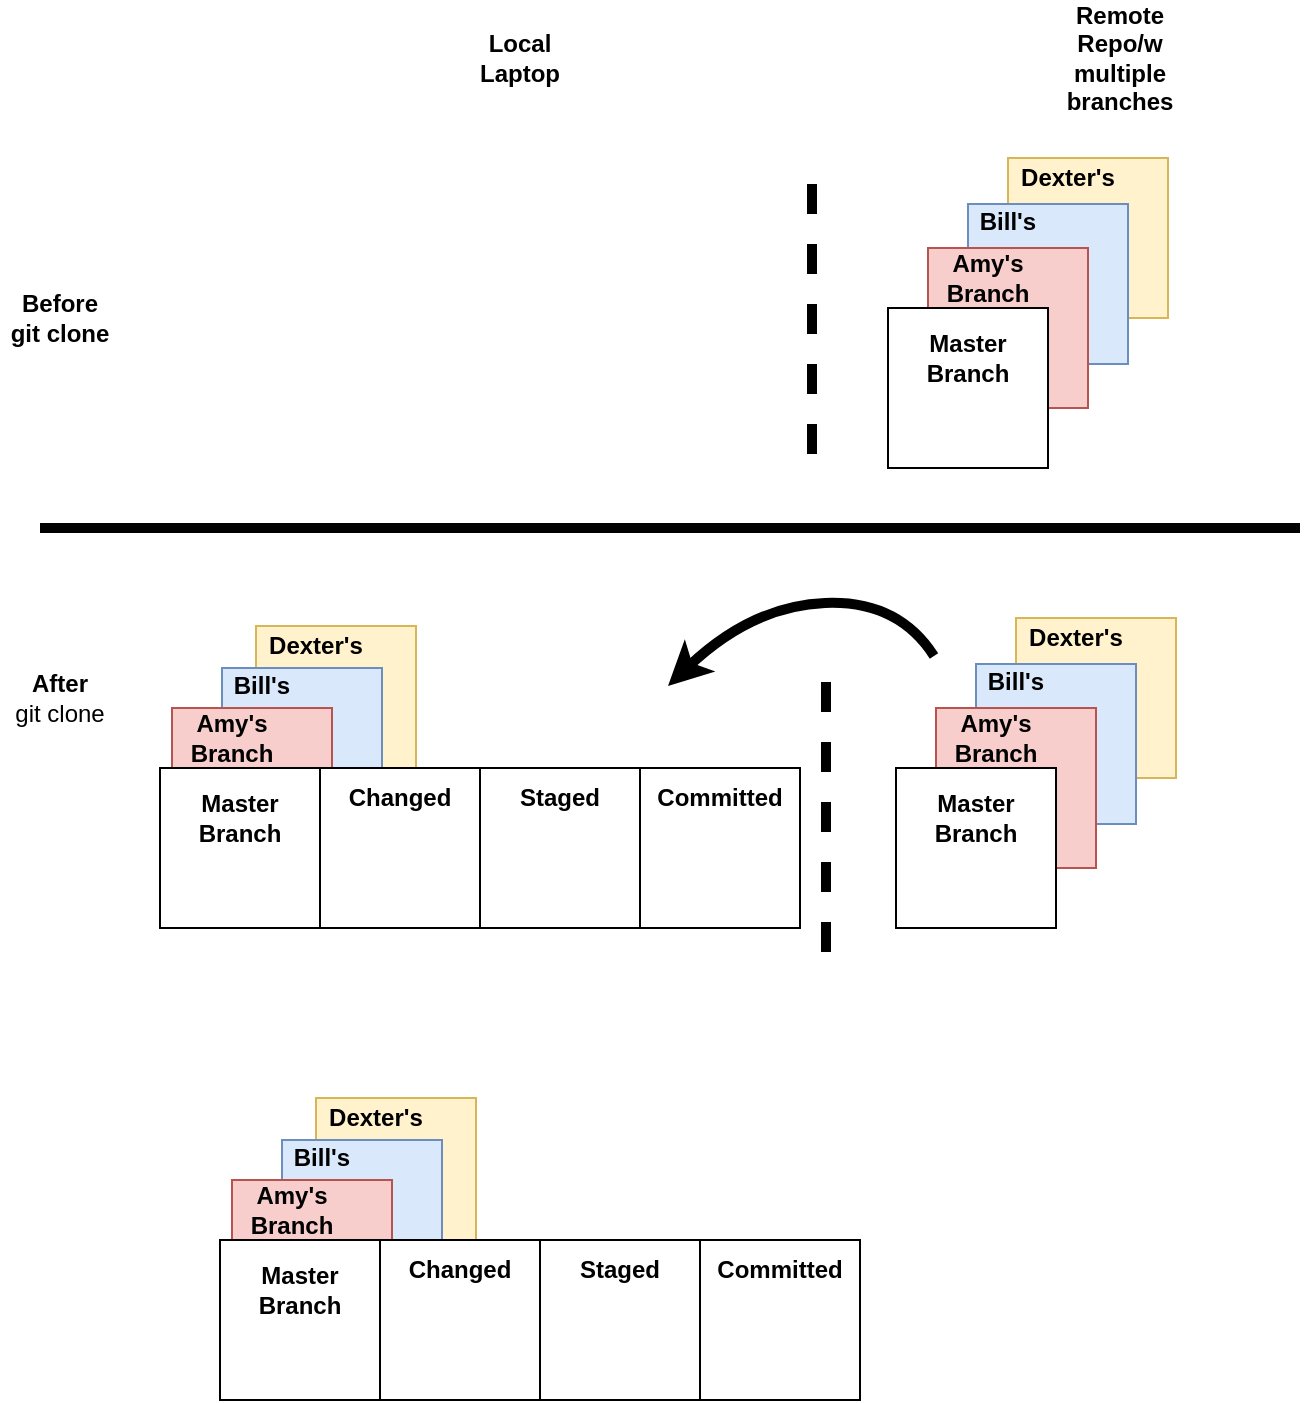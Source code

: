 <mxfile version="20.8.10" type="device" pages="7"><diagram name="Page-1" id="hsirfbBVmh__tk8-3OCj"><mxGraphModel dx="1103" dy="830" grid="0" gridSize="10" guides="1" tooltips="1" connect="1" arrows="1" fold="1" page="1" pageScale="1" pageWidth="850" pageHeight="1100" math="0" shadow="0"><root><mxCell id="0"/><mxCell id="1" parent="0"/><mxCell id="EZ8EYMEwy_e3QdLVO42--34" value="" style="group" parent="1" vertex="1" connectable="0"><mxGeometry x="218" y="570" width="80" height="85" as="geometry"/></mxCell><mxCell id="EZ8EYMEwy_e3QdLVO42--21" value="" style="whiteSpace=wrap;html=1;aspect=fixed;fillColor=#fff2cc;strokeColor=#d6b656;" parent="EZ8EYMEwy_e3QdLVO42--34" vertex="1"><mxGeometry y="5" width="80" height="80" as="geometry"/></mxCell><mxCell id="EZ8EYMEwy_e3QdLVO42--15" value="&lt;b&gt;Dexter's&lt;/b&gt;" style="text;html=1;strokeColor=none;fillColor=none;align=center;verticalAlign=middle;whiteSpace=wrap;rounded=0;fontSize=12;" parent="EZ8EYMEwy_e3QdLVO42--34" vertex="1"><mxGeometry width="60" height="30" as="geometry"/></mxCell><mxCell id="EZ8EYMEwy_e3QdLVO42--33" value="" style="group" parent="1" vertex="1" connectable="0"><mxGeometry x="191" y="590" width="90" height="86" as="geometry"/></mxCell><mxCell id="EZ8EYMEwy_e3QdLVO42--19" value="" style="whiteSpace=wrap;html=1;aspect=fixed;fillColor=#dae8fc;strokeColor=#6c8ebf;" parent="EZ8EYMEwy_e3QdLVO42--33" vertex="1"><mxGeometry x="10" y="6" width="80" height="80" as="geometry"/></mxCell><mxCell id="EZ8EYMEwy_e3QdLVO42--16" value="&lt;b&gt;Bill's&lt;/b&gt;" style="text;html=1;strokeColor=none;fillColor=none;align=center;verticalAlign=middle;whiteSpace=wrap;rounded=0;fontSize=12;" parent="EZ8EYMEwy_e3QdLVO42--33" vertex="1"><mxGeometry width="60" height="30" as="geometry"/></mxCell><mxCell id="EZ8EYMEwy_e3QdLVO42--3" value="" style="whiteSpace=wrap;html=1;aspect=fixed;" parent="1" vertex="1"><mxGeometry x="330" y="646" width="80" height="80" as="geometry"/></mxCell><mxCell id="EZ8EYMEwy_e3QdLVO42--4" value="" style="whiteSpace=wrap;html=1;aspect=fixed;" parent="1" vertex="1"><mxGeometry x="410" y="646" width="80" height="80" as="geometry"/></mxCell><mxCell id="EZ8EYMEwy_e3QdLVO42--31" value="" style="group" parent="1" vertex="1" connectable="0"><mxGeometry x="176" y="616" width="80" height="80" as="geometry"/></mxCell><mxCell id="EZ8EYMEwy_e3QdLVO42--14" value="" style="whiteSpace=wrap;html=1;aspect=fixed;fillColor=#f8cecc;strokeColor=#b85450;" parent="EZ8EYMEwy_e3QdLVO42--31" vertex="1"><mxGeometry width="80" height="80" as="geometry"/></mxCell><mxCell id="EZ8EYMEwy_e3QdLVO42--17" value="&lt;b&gt;Amy's&lt;br&gt;Branch&lt;/b&gt;" style="text;html=1;strokeColor=none;fillColor=none;align=center;verticalAlign=middle;whiteSpace=wrap;rounded=0;fontSize=12;" parent="EZ8EYMEwy_e3QdLVO42--31" vertex="1"><mxGeometry width="60" height="30" as="geometry"/></mxCell><mxCell id="EZ8EYMEwy_e3QdLVO42--32" value="" style="group" parent="1" vertex="1" connectable="0"><mxGeometry x="170" y="646" width="80" height="80" as="geometry"/></mxCell><mxCell id="EZ8EYMEwy_e3QdLVO42--1" value="" style="whiteSpace=wrap;html=1;aspect=fixed;" parent="EZ8EYMEwy_e3QdLVO42--32" vertex="1"><mxGeometry width="80" height="80" as="geometry"/></mxCell><mxCell id="EZ8EYMEwy_e3QdLVO42--13" value="&lt;b&gt;Master&lt;br&gt;Branch&lt;/b&gt;" style="text;html=1;strokeColor=none;fillColor=none;align=center;verticalAlign=middle;whiteSpace=wrap;rounded=0;fontSize=12;" parent="EZ8EYMEwy_e3QdLVO42--32" vertex="1"><mxGeometry x="10" y="10" width="60" height="30" as="geometry"/></mxCell><mxCell id="EZ8EYMEwy_e3QdLVO42--2" value="" style="whiteSpace=wrap;html=1;aspect=fixed;" parent="1" vertex="1"><mxGeometry x="250" y="646" width="80" height="80" as="geometry"/></mxCell><mxCell id="EZ8EYMEwy_e3QdLVO42--5" value="&lt;b&gt;Changed&lt;/b&gt;" style="text;html=1;strokeColor=none;fillColor=none;align=center;verticalAlign=middle;whiteSpace=wrap;rounded=0;" parent="1" vertex="1"><mxGeometry x="260" y="646" width="60" height="30" as="geometry"/></mxCell><mxCell id="EZ8EYMEwy_e3QdLVO42--9" value="&lt;b&gt;Staged&lt;/b&gt;" style="text;html=1;strokeColor=none;fillColor=none;align=center;verticalAlign=middle;whiteSpace=wrap;rounded=0;" parent="1" vertex="1"><mxGeometry x="340" y="646" width="60" height="30" as="geometry"/></mxCell><mxCell id="EZ8EYMEwy_e3QdLVO42--11" value="&lt;b&gt;Committed&lt;/b&gt;" style="text;html=1;strokeColor=none;fillColor=none;align=center;verticalAlign=middle;whiteSpace=wrap;rounded=0;" parent="1" vertex="1"><mxGeometry x="420" y="646" width="60" height="30" as="geometry"/></mxCell><mxCell id="EZ8EYMEwy_e3QdLVO42--36" value="" style="group" parent="1" vertex="1" connectable="0"><mxGeometry x="504" y="180" width="140" height="80" as="geometry"/></mxCell><mxCell id="EZ8EYMEwy_e3QdLVO42--42" value="" style="group" parent="EZ8EYMEwy_e3QdLVO42--36" vertex="1" connectable="0"><mxGeometry x="20" y="-30" width="120" height="80" as="geometry"/></mxCell><mxCell id="EZ8EYMEwy_e3QdLVO42--46" value="" style="group" parent="EZ8EYMEwy_e3QdLVO42--42" vertex="1" connectable="0"><mxGeometry x="10" y="-28" width="110" height="86" as="geometry"/></mxCell><mxCell id="EZ8EYMEwy_e3QdLVO42--49" value="" style="group" parent="EZ8EYMEwy_e3QdLVO42--46" vertex="1" connectable="0"><mxGeometry x="30" y="-22" width="80" height="85" as="geometry"/></mxCell><mxCell id="EZ8EYMEwy_e3QdLVO42--50" value="" style="whiteSpace=wrap;html=1;aspect=fixed;fillColor=#fff2cc;strokeColor=#d6b656;" parent="EZ8EYMEwy_e3QdLVO42--49" vertex="1"><mxGeometry y="5" width="80" height="80" as="geometry"/></mxCell><mxCell id="EZ8EYMEwy_e3QdLVO42--51" value="&lt;b&gt;Dexter's&lt;/b&gt;" style="text;html=1;strokeColor=none;fillColor=none;align=center;verticalAlign=middle;whiteSpace=wrap;rounded=0;fontSize=12;" parent="EZ8EYMEwy_e3QdLVO42--49" vertex="1"><mxGeometry width="60" height="30" as="geometry"/></mxCell><mxCell id="EZ8EYMEwy_e3QdLVO42--47" value="" style="whiteSpace=wrap;html=1;aspect=fixed;fillColor=#dae8fc;strokeColor=#6c8ebf;" parent="EZ8EYMEwy_e3QdLVO42--46" vertex="1"><mxGeometry x="10" y="6" width="80" height="80" as="geometry"/></mxCell><mxCell id="EZ8EYMEwy_e3QdLVO42--48" value="&lt;b&gt;Bill's&lt;/b&gt;" style="text;html=1;strokeColor=none;fillColor=none;align=center;verticalAlign=middle;whiteSpace=wrap;rounded=0;fontSize=12;" parent="EZ8EYMEwy_e3QdLVO42--46" vertex="1"><mxGeometry width="60" height="30" as="geometry"/></mxCell><mxCell id="EZ8EYMEwy_e3QdLVO42--43" value="" style="whiteSpace=wrap;html=1;aspect=fixed;fillColor=#f8cecc;strokeColor=#b85450;" parent="EZ8EYMEwy_e3QdLVO42--42" vertex="1"><mxGeometry width="80" height="80" as="geometry"/></mxCell><mxCell id="EZ8EYMEwy_e3QdLVO42--44" value="&lt;b&gt;Amy's&lt;br&gt;Branch&lt;/b&gt;" style="text;html=1;strokeColor=none;fillColor=none;align=center;verticalAlign=middle;whiteSpace=wrap;rounded=0;fontSize=12;" parent="EZ8EYMEwy_e3QdLVO42--42" vertex="1"><mxGeometry width="60" height="30" as="geometry"/></mxCell><mxCell id="EZ8EYMEwy_e3QdLVO42--37" value="" style="whiteSpace=wrap;html=1;aspect=fixed;" parent="EZ8EYMEwy_e3QdLVO42--36" vertex="1"><mxGeometry width="80" height="80" as="geometry"/></mxCell><mxCell id="EZ8EYMEwy_e3QdLVO42--38" value="&lt;b&gt;Master&lt;br&gt;Branch&lt;/b&gt;" style="text;html=1;strokeColor=none;fillColor=none;align=center;verticalAlign=middle;whiteSpace=wrap;rounded=0;fontSize=12;" parent="EZ8EYMEwy_e3QdLVO42--36" vertex="1"><mxGeometry x="10" y="10" width="60" height="30" as="geometry"/></mxCell><mxCell id="EZ8EYMEwy_e3QdLVO42--53" value="&lt;b&gt;Remote Repo/w multiple branches&lt;/b&gt;" style="text;html=1;strokeColor=none;fillColor=none;align=center;verticalAlign=middle;whiteSpace=wrap;rounded=0;fontSize=12;" parent="1" vertex="1"><mxGeometry x="590" y="40" width="60" height="30" as="geometry"/></mxCell><mxCell id="EZ8EYMEwy_e3QdLVO42--54" value="&lt;b&gt;Local&lt;br&gt;Laptop&lt;br&gt;&lt;/b&gt;" style="text;html=1;strokeColor=none;fillColor=none;align=center;verticalAlign=middle;whiteSpace=wrap;rounded=0;fontSize=12;" parent="1" vertex="1"><mxGeometry x="290" y="40" width="60" height="30" as="geometry"/></mxCell><mxCell id="EZ8EYMEwy_e3QdLVO42--55" value="" style="group" parent="1" vertex="1" connectable="0"><mxGeometry x="508" y="410" width="140" height="80" as="geometry"/></mxCell><mxCell id="EZ8EYMEwy_e3QdLVO42--56" value="" style="group" parent="EZ8EYMEwy_e3QdLVO42--55" vertex="1" connectable="0"><mxGeometry x="20" y="-30" width="120" height="80" as="geometry"/></mxCell><mxCell id="EZ8EYMEwy_e3QdLVO42--57" value="" style="group" parent="EZ8EYMEwy_e3QdLVO42--56" vertex="1" connectable="0"><mxGeometry x="10" y="-28" width="110" height="86" as="geometry"/></mxCell><mxCell id="EZ8EYMEwy_e3QdLVO42--58" value="" style="group" parent="EZ8EYMEwy_e3QdLVO42--57" vertex="1" connectable="0"><mxGeometry x="30" y="-22" width="80" height="85" as="geometry"/></mxCell><mxCell id="EZ8EYMEwy_e3QdLVO42--59" value="" style="whiteSpace=wrap;html=1;aspect=fixed;fillColor=#fff2cc;strokeColor=#d6b656;" parent="EZ8EYMEwy_e3QdLVO42--58" vertex="1"><mxGeometry y="5" width="80" height="80" as="geometry"/></mxCell><mxCell id="EZ8EYMEwy_e3QdLVO42--60" value="&lt;b&gt;Dexter's&lt;/b&gt;" style="text;html=1;strokeColor=none;fillColor=none;align=center;verticalAlign=middle;whiteSpace=wrap;rounded=0;fontSize=12;" parent="EZ8EYMEwy_e3QdLVO42--58" vertex="1"><mxGeometry width="60" height="30" as="geometry"/></mxCell><mxCell id="EZ8EYMEwy_e3QdLVO42--61" value="" style="whiteSpace=wrap;html=1;aspect=fixed;fillColor=#dae8fc;strokeColor=#6c8ebf;" parent="EZ8EYMEwy_e3QdLVO42--57" vertex="1"><mxGeometry x="10" y="6" width="80" height="80" as="geometry"/></mxCell><mxCell id="EZ8EYMEwy_e3QdLVO42--62" value="&lt;b&gt;Bill's&lt;/b&gt;" style="text;html=1;strokeColor=none;fillColor=none;align=center;verticalAlign=middle;whiteSpace=wrap;rounded=0;fontSize=12;" parent="EZ8EYMEwy_e3QdLVO42--57" vertex="1"><mxGeometry width="60" height="30" as="geometry"/></mxCell><mxCell id="EZ8EYMEwy_e3QdLVO42--63" value="" style="whiteSpace=wrap;html=1;aspect=fixed;fillColor=#f8cecc;strokeColor=#b85450;" parent="EZ8EYMEwy_e3QdLVO42--56" vertex="1"><mxGeometry width="80" height="80" as="geometry"/></mxCell><mxCell id="EZ8EYMEwy_e3QdLVO42--64" value="&lt;b&gt;Amy's&lt;br&gt;Branch&lt;/b&gt;" style="text;html=1;strokeColor=none;fillColor=none;align=center;verticalAlign=middle;whiteSpace=wrap;rounded=0;fontSize=12;" parent="EZ8EYMEwy_e3QdLVO42--56" vertex="1"><mxGeometry width="60" height="30" as="geometry"/></mxCell><mxCell id="EZ8EYMEwy_e3QdLVO42--65" value="" style="whiteSpace=wrap;html=1;aspect=fixed;" parent="EZ8EYMEwy_e3QdLVO42--55" vertex="1"><mxGeometry width="80" height="80" as="geometry"/></mxCell><mxCell id="EZ8EYMEwy_e3QdLVO42--66" value="&lt;b&gt;Master&lt;br&gt;Branch&lt;/b&gt;" style="text;html=1;strokeColor=none;fillColor=none;align=center;verticalAlign=middle;whiteSpace=wrap;rounded=0;fontSize=12;" parent="EZ8EYMEwy_e3QdLVO42--55" vertex="1"><mxGeometry x="10" y="10" width="60" height="30" as="geometry"/></mxCell><mxCell id="EZ8EYMEwy_e3QdLVO42--70" value="&lt;b&gt;Before&lt;br&gt;git clone&lt;/b&gt;" style="text;html=1;strokeColor=none;fillColor=none;align=center;verticalAlign=middle;whiteSpace=wrap;rounded=0;fontSize=12;" parent="1" vertex="1"><mxGeometry x="60" y="170" width="60" height="30" as="geometry"/></mxCell><mxCell id="EZ8EYMEwy_e3QdLVO42--71" value="&lt;b&gt;After&lt;br&gt;&lt;/b&gt;git clone" style="text;html=1;strokeColor=none;fillColor=none;align=center;verticalAlign=middle;whiteSpace=wrap;rounded=0;fontSize=12;" parent="1" vertex="1"><mxGeometry x="60" y="360" width="60" height="30" as="geometry"/></mxCell><mxCell id="EZ8EYMEwy_e3QdLVO42--72" value="" style="group" parent="1" vertex="1" connectable="0"><mxGeometry x="188" y="334" width="80" height="85" as="geometry"/></mxCell><mxCell id="EZ8EYMEwy_e3QdLVO42--73" value="" style="whiteSpace=wrap;html=1;aspect=fixed;fillColor=#fff2cc;strokeColor=#d6b656;" parent="EZ8EYMEwy_e3QdLVO42--72" vertex="1"><mxGeometry y="5" width="80" height="80" as="geometry"/></mxCell><mxCell id="EZ8EYMEwy_e3QdLVO42--74" value="&lt;b&gt;Dexter's&lt;/b&gt;" style="text;html=1;strokeColor=none;fillColor=none;align=center;verticalAlign=middle;whiteSpace=wrap;rounded=0;fontSize=12;" parent="EZ8EYMEwy_e3QdLVO42--72" vertex="1"><mxGeometry width="60" height="30" as="geometry"/></mxCell><mxCell id="EZ8EYMEwy_e3QdLVO42--75" value="" style="group" parent="1" vertex="1" connectable="0"><mxGeometry x="161" y="354" width="90" height="86" as="geometry"/></mxCell><mxCell id="EZ8EYMEwy_e3QdLVO42--76" value="" style="whiteSpace=wrap;html=1;aspect=fixed;fillColor=#dae8fc;strokeColor=#6c8ebf;" parent="EZ8EYMEwy_e3QdLVO42--75" vertex="1"><mxGeometry x="10" y="6" width="80" height="80" as="geometry"/></mxCell><mxCell id="EZ8EYMEwy_e3QdLVO42--77" value="&lt;b&gt;Bill's&lt;/b&gt;" style="text;html=1;strokeColor=none;fillColor=none;align=center;verticalAlign=middle;whiteSpace=wrap;rounded=0;fontSize=12;" parent="EZ8EYMEwy_e3QdLVO42--75" vertex="1"><mxGeometry width="60" height="30" as="geometry"/></mxCell><mxCell id="EZ8EYMEwy_e3QdLVO42--78" value="" style="whiteSpace=wrap;html=1;aspect=fixed;" parent="1" vertex="1"><mxGeometry x="300" y="410" width="80" height="80" as="geometry"/></mxCell><mxCell id="EZ8EYMEwy_e3QdLVO42--79" value="" style="whiteSpace=wrap;html=1;aspect=fixed;" parent="1" vertex="1"><mxGeometry x="380" y="410" width="80" height="80" as="geometry"/></mxCell><mxCell id="EZ8EYMEwy_e3QdLVO42--80" value="" style="group" parent="1" vertex="1" connectable="0"><mxGeometry x="146" y="380" width="80" height="80" as="geometry"/></mxCell><mxCell id="EZ8EYMEwy_e3QdLVO42--81" value="" style="whiteSpace=wrap;html=1;aspect=fixed;fillColor=#f8cecc;strokeColor=#b85450;" parent="EZ8EYMEwy_e3QdLVO42--80" vertex="1"><mxGeometry width="80" height="80" as="geometry"/></mxCell><mxCell id="EZ8EYMEwy_e3QdLVO42--82" value="&lt;b&gt;Amy's&lt;br&gt;Branch&lt;/b&gt;" style="text;html=1;strokeColor=none;fillColor=none;align=center;verticalAlign=middle;whiteSpace=wrap;rounded=0;fontSize=12;" parent="EZ8EYMEwy_e3QdLVO42--80" vertex="1"><mxGeometry width="60" height="30" as="geometry"/></mxCell><mxCell id="EZ8EYMEwy_e3QdLVO42--83" value="" style="group" parent="1" vertex="1" connectable="0"><mxGeometry x="140" y="410" width="80" height="80" as="geometry"/></mxCell><mxCell id="EZ8EYMEwy_e3QdLVO42--84" value="" style="whiteSpace=wrap;html=1;aspect=fixed;" parent="EZ8EYMEwy_e3QdLVO42--83" vertex="1"><mxGeometry width="80" height="80" as="geometry"/></mxCell><mxCell id="EZ8EYMEwy_e3QdLVO42--85" value="&lt;b&gt;Master&lt;br&gt;Branch&lt;/b&gt;" style="text;html=1;strokeColor=none;fillColor=none;align=center;verticalAlign=middle;whiteSpace=wrap;rounded=0;fontSize=12;" parent="EZ8EYMEwy_e3QdLVO42--83" vertex="1"><mxGeometry x="10" y="10" width="60" height="30" as="geometry"/></mxCell><mxCell id="EZ8EYMEwy_e3QdLVO42--86" value="" style="whiteSpace=wrap;html=1;aspect=fixed;" parent="1" vertex="1"><mxGeometry x="220" y="410" width="80" height="80" as="geometry"/></mxCell><mxCell id="EZ8EYMEwy_e3QdLVO42--87" value="&lt;b&gt;Changed&lt;/b&gt;" style="text;html=1;strokeColor=none;fillColor=none;align=center;verticalAlign=middle;whiteSpace=wrap;rounded=0;" parent="1" vertex="1"><mxGeometry x="230" y="410" width="60" height="30" as="geometry"/></mxCell><mxCell id="EZ8EYMEwy_e3QdLVO42--88" value="&lt;b&gt;Staged&lt;/b&gt;" style="text;html=1;strokeColor=none;fillColor=none;align=center;verticalAlign=middle;whiteSpace=wrap;rounded=0;" parent="1" vertex="1"><mxGeometry x="310" y="410" width="60" height="30" as="geometry"/></mxCell><mxCell id="EZ8EYMEwy_e3QdLVO42--89" value="&lt;b&gt;Committed&lt;/b&gt;" style="text;html=1;strokeColor=none;fillColor=none;align=center;verticalAlign=middle;whiteSpace=wrap;rounded=0;" parent="1" vertex="1"><mxGeometry x="390" y="410" width="60" height="30" as="geometry"/></mxCell><mxCell id="EZ8EYMEwy_e3QdLVO42--90" value="" style="endArrow=none;html=1;rounded=0;strokeWidth=5;fontSize=12;jumpSize=13;" parent="1" edge="1"><mxGeometry width="50" height="50" relative="1" as="geometry"><mxPoint x="80" y="290" as="sourcePoint"/><mxPoint x="710" y="290" as="targetPoint"/></mxGeometry></mxCell><mxCell id="EZ8EYMEwy_e3QdLVO42--91" value="" style="curved=1;endArrow=classic;html=1;rounded=0;strokeWidth=5;fontSize=12;jumpSize=13;" parent="1" edge="1"><mxGeometry width="50" height="50" relative="1" as="geometry"><mxPoint x="527" y="354" as="sourcePoint"/><mxPoint x="394" y="369" as="targetPoint"/><Array as="points"><mxPoint x="509" y="326"/><mxPoint x="436" y="329"/></Array></mxGeometry></mxCell><mxCell id="EZ8EYMEwy_e3QdLVO42--92" value="" style="endArrow=none;dashed=1;html=1;rounded=0;strokeWidth=5;fontSize=12;jumpSize=13;" parent="1" edge="1"><mxGeometry width="50" height="50" relative="1" as="geometry"><mxPoint x="466" y="253" as="sourcePoint"/><mxPoint x="466" y="107" as="targetPoint"/></mxGeometry></mxCell><mxCell id="EZ8EYMEwy_e3QdLVO42--93" value="" style="endArrow=none;dashed=1;html=1;rounded=0;strokeWidth=5;fontSize=12;jumpSize=13;" parent="1" edge="1"><mxGeometry width="50" height="50" relative="1" as="geometry"><mxPoint x="473" y="502" as="sourcePoint"/><mxPoint x="473" y="356" as="targetPoint"/></mxGeometry></mxCell></root></mxGraphModel></diagram><diagram id="TPZ0fWC3F1Bf5pnCouRA" name="Page-2"><mxGraphModel dx="1103" dy="830" grid="0" gridSize="10" guides="1" tooltips="1" connect="1" arrows="1" fold="1" page="1" pageScale="1" pageWidth="850" pageHeight="1100" math="0" shadow="0"><root><mxCell id="0"/><mxCell id="1" parent="0"/><mxCell id="cWyh0GL_Z9uc9EswdU0c-13" value="&lt;b&gt;Remote Repo/w multiple branches&lt;/b&gt;" style="text;html=1;strokeColor=none;fillColor=none;align=center;verticalAlign=middle;whiteSpace=wrap;rounded=0;fontSize=12;" parent="1" vertex="1"><mxGeometry x="494" y="243" width="60" height="30" as="geometry"/></mxCell><mxCell id="cWyh0GL_Z9uc9EswdU0c-14" value="&lt;b&gt;Local&lt;br&gt;Laptop&lt;br&gt;&lt;/b&gt;" style="text;html=1;strokeColor=none;fillColor=none;align=center;verticalAlign=middle;whiteSpace=wrap;rounded=0;fontSize=12;" parent="1" vertex="1"><mxGeometry x="248" y="253" width="60" height="30" as="geometry"/></mxCell><mxCell id="cWyh0GL_Z9uc9EswdU0c-15" value="" style="group" parent="1" vertex="1" connectable="0"><mxGeometry x="469" y="391" width="167" height="80" as="geometry"/></mxCell><mxCell id="cWyh0GL_Z9uc9EswdU0c-16" value="" style="group" parent="cWyh0GL_Z9uc9EswdU0c-15" vertex="1" connectable="0"><mxGeometry x="20" y="-30" width="147" height="80" as="geometry"/></mxCell><mxCell id="cWyh0GL_Z9uc9EswdU0c-17" value="" style="group" parent="cWyh0GL_Z9uc9EswdU0c-16" vertex="1" connectable="0"><mxGeometry x="10" y="-28" width="137" height="86" as="geometry"/></mxCell><mxCell id="cWyh0GL_Z9uc9EswdU0c-18" value="" style="group" parent="cWyh0GL_Z9uc9EswdU0c-17" vertex="1" connectable="0"><mxGeometry x="30" y="-22" width="107" height="85" as="geometry"/></mxCell><mxCell id="cWyh0GL_Z9uc9EswdU0c-19" value="" style="whiteSpace=wrap;html=1;aspect=fixed;fillColor=#fff2cc;strokeColor=#d6b656;" parent="cWyh0GL_Z9uc9EswdU0c-18" vertex="1"><mxGeometry y="5" width="80" height="80" as="geometry"/></mxCell><mxCell id="cWyh0GL_Z9uc9EswdU0c-20" value="&lt;b&gt;Dexter's&lt;/b&gt;" style="text;html=1;strokeColor=none;fillColor=none;align=center;verticalAlign=middle;whiteSpace=wrap;rounded=0;fontSize=12;" parent="cWyh0GL_Z9uc9EswdU0c-18" vertex="1"><mxGeometry width="60" height="30" as="geometry"/></mxCell><mxCell id="cWyh0GL_Z9uc9EswdU0c-21" value="" style="whiteSpace=wrap;html=1;aspect=fixed;fillColor=#dae8fc;strokeColor=#6c8ebf;" parent="cWyh0GL_Z9uc9EswdU0c-17" vertex="1"><mxGeometry x="10" y="6" width="80" height="80" as="geometry"/></mxCell><mxCell id="cWyh0GL_Z9uc9EswdU0c-22" value="&lt;b&gt;Bill's&lt;/b&gt;" style="text;html=1;strokeColor=none;fillColor=none;align=center;verticalAlign=middle;whiteSpace=wrap;rounded=0;fontSize=12;" parent="cWyh0GL_Z9uc9EswdU0c-17" vertex="1"><mxGeometry width="60" height="30" as="geometry"/></mxCell><mxCell id="cWyh0GL_Z9uc9EswdU0c-23" value="" style="whiteSpace=wrap;html=1;aspect=fixed;fillColor=#f8cecc;strokeColor=#b85450;" parent="cWyh0GL_Z9uc9EswdU0c-16" vertex="1"><mxGeometry width="80" height="80" as="geometry"/></mxCell><mxCell id="cWyh0GL_Z9uc9EswdU0c-24" value="&lt;b&gt;Amy's&lt;br&gt;Branch&lt;/b&gt;" style="text;html=1;strokeColor=none;fillColor=none;align=center;verticalAlign=middle;whiteSpace=wrap;rounded=0;fontSize=12;" parent="cWyh0GL_Z9uc9EswdU0c-16" vertex="1"><mxGeometry width="60" height="30" as="geometry"/></mxCell><mxCell id="cWyh0GL_Z9uc9EswdU0c-25" value="" style="whiteSpace=wrap;html=1;aspect=fixed;" parent="cWyh0GL_Z9uc9EswdU0c-15" vertex="1"><mxGeometry width="80" height="80" as="geometry"/></mxCell><mxCell id="cWyh0GL_Z9uc9EswdU0c-26" value="&lt;b&gt;Master&lt;br&gt;Branch&lt;/b&gt;" style="text;html=1;strokeColor=none;fillColor=none;align=center;verticalAlign=middle;whiteSpace=wrap;rounded=0;fontSize=12;" parent="cWyh0GL_Z9uc9EswdU0c-15" vertex="1"><mxGeometry x="10" y="10" width="60" height="30" as="geometry"/></mxCell><mxCell id="cWyh0GL_Z9uc9EswdU0c-28" value="&lt;b&gt;git status&lt;/b&gt;" style="text;html=1;strokeColor=none;fillColor=none;align=center;verticalAlign=middle;whiteSpace=wrap;rounded=0;fontSize=12;" parent="1" vertex="1"><mxGeometry x="21" y="341" width="60" height="30" as="geometry"/></mxCell><mxCell id="cWyh0GL_Z9uc9EswdU0c-29" value="" style="group" parent="1" vertex="1" connectable="0"><mxGeometry x="149" y="315" width="80" height="85" as="geometry"/></mxCell><mxCell id="cWyh0GL_Z9uc9EswdU0c-30" value="" style="whiteSpace=wrap;html=1;aspect=fixed;fillColor=#fff2cc;strokeColor=#d6b656;" parent="cWyh0GL_Z9uc9EswdU0c-29" vertex="1"><mxGeometry y="5" width="80" height="80" as="geometry"/></mxCell><mxCell id="cWyh0GL_Z9uc9EswdU0c-31" value="&lt;b&gt;Dexter's&lt;/b&gt;" style="text;html=1;strokeColor=none;fillColor=none;align=center;verticalAlign=middle;whiteSpace=wrap;rounded=0;fontSize=12;" parent="cWyh0GL_Z9uc9EswdU0c-29" vertex="1"><mxGeometry width="60" height="30" as="geometry"/></mxCell><mxCell id="cWyh0GL_Z9uc9EswdU0c-32" value="" style="group" parent="1" vertex="1" connectable="0"><mxGeometry x="122" y="335" width="90" height="86" as="geometry"/></mxCell><mxCell id="cWyh0GL_Z9uc9EswdU0c-33" value="" style="whiteSpace=wrap;html=1;aspect=fixed;fillColor=#dae8fc;strokeColor=#6c8ebf;" parent="cWyh0GL_Z9uc9EswdU0c-32" vertex="1"><mxGeometry x="10" y="6" width="80" height="80" as="geometry"/></mxCell><mxCell id="cWyh0GL_Z9uc9EswdU0c-34" value="&lt;b&gt;Bill's&lt;/b&gt;" style="text;html=1;strokeColor=none;fillColor=none;align=center;verticalAlign=middle;whiteSpace=wrap;rounded=0;fontSize=12;" parent="cWyh0GL_Z9uc9EswdU0c-32" vertex="1"><mxGeometry width="60" height="30" as="geometry"/></mxCell><mxCell id="cWyh0GL_Z9uc9EswdU0c-35" value="" style="whiteSpace=wrap;html=1;aspect=fixed;" parent="1" vertex="1"><mxGeometry x="261" y="391" width="80" height="80" as="geometry"/></mxCell><mxCell id="cWyh0GL_Z9uc9EswdU0c-36" value="" style="whiteSpace=wrap;html=1;aspect=fixed;" parent="1" vertex="1"><mxGeometry x="341" y="391" width="80" height="80" as="geometry"/></mxCell><mxCell id="cWyh0GL_Z9uc9EswdU0c-37" value="" style="group" parent="1" vertex="1" connectable="0"><mxGeometry x="107" y="361" width="80" height="80" as="geometry"/></mxCell><mxCell id="cWyh0GL_Z9uc9EswdU0c-38" value="" style="whiteSpace=wrap;html=1;aspect=fixed;fillColor=#f8cecc;strokeColor=#b85450;" parent="cWyh0GL_Z9uc9EswdU0c-37" vertex="1"><mxGeometry width="80" height="80" as="geometry"/></mxCell><mxCell id="cWyh0GL_Z9uc9EswdU0c-39" value="&lt;b&gt;Amy's&lt;br&gt;Branch&lt;/b&gt;" style="text;html=1;strokeColor=none;fillColor=none;align=center;verticalAlign=middle;whiteSpace=wrap;rounded=0;fontSize=12;" parent="cWyh0GL_Z9uc9EswdU0c-37" vertex="1"><mxGeometry width="60" height="30" as="geometry"/></mxCell><mxCell id="cWyh0GL_Z9uc9EswdU0c-43" value="" style="whiteSpace=wrap;html=1;aspect=fixed;" parent="1" vertex="1"><mxGeometry x="181" y="391" width="80" height="80" as="geometry"/></mxCell><mxCell id="cWyh0GL_Z9uc9EswdU0c-44" value="&lt;b&gt;Changed&lt;/b&gt;" style="text;html=1;strokeColor=none;fillColor=none;align=center;verticalAlign=middle;whiteSpace=wrap;rounded=0;" parent="1" vertex="1"><mxGeometry x="191" y="391" width="60" height="30" as="geometry"/></mxCell><mxCell id="cWyh0GL_Z9uc9EswdU0c-45" value="&lt;b&gt;Staged&lt;/b&gt;" style="text;html=1;strokeColor=none;fillColor=none;align=center;verticalAlign=middle;whiteSpace=wrap;rounded=0;" parent="1" vertex="1"><mxGeometry x="271" y="391" width="60" height="30" as="geometry"/></mxCell><mxCell id="cWyh0GL_Z9uc9EswdU0c-46" value="&lt;b&gt;Committed&lt;/b&gt;" style="text;html=1;strokeColor=none;fillColor=none;align=center;verticalAlign=middle;whiteSpace=wrap;rounded=0;" parent="1" vertex="1"><mxGeometry x="351" y="391" width="60" height="30" as="geometry"/></mxCell><mxCell id="cWyh0GL_Z9uc9EswdU0c-50" value="" style="endArrow=none;dashed=1;html=1;rounded=0;strokeWidth=5;fontSize=12;jumpSize=13;" parent="1" edge="1"><mxGeometry width="50" height="50" relative="1" as="geometry"><mxPoint x="434" y="483" as="sourcePoint"/><mxPoint x="434" y="337" as="targetPoint"/></mxGeometry></mxCell><mxCell id="cWyh0GL_Z9uc9EswdU0c-41" value="" style="whiteSpace=wrap;html=1;aspect=fixed;" parent="1" vertex="1"><mxGeometry x="101" y="391" width="80" height="80" as="geometry"/></mxCell><mxCell id="cWyh0GL_Z9uc9EswdU0c-42" value="&lt;b&gt;Master&lt;br&gt;Branch&lt;/b&gt;" style="text;html=1;strokeColor=none;fillColor=none;align=center;verticalAlign=middle;whiteSpace=wrap;rounded=0;fontSize=12;" parent="1" vertex="1"><mxGeometry x="111" y="401" width="60" height="30" as="geometry"/></mxCell><mxCell id="cWyh0GL_Z9uc9EswdU0c-63" value="" style="group" parent="1" vertex="1" connectable="0"><mxGeometry x="478" y="434" width="64" height="34" as="geometry"/></mxCell><mxCell id="cWyh0GL_Z9uc9EswdU0c-61" value="&lt;span style=&quot;font-size: 12px;&quot;&gt;&lt;br&gt;&lt;/span&gt;" style="rounded=0;whiteSpace=wrap;html=1;fontSize=27;fillColor=#d5e8d4;strokeColor=#82b366;" parent="cWyh0GL_Z9uc9EswdU0c-63" vertex="1"><mxGeometry width="64" height="34" as="geometry"/></mxCell><mxCell id="cWyh0GL_Z9uc9EswdU0c-62" value="&lt;b&gt;George's&lt;br&gt;Change&lt;/b&gt;" style="text;html=1;strokeColor=none;fillColor=none;align=center;verticalAlign=middle;whiteSpace=wrap;rounded=0;fontSize=12;" parent="cWyh0GL_Z9uc9EswdU0c-63" vertex="1"><mxGeometry x="7" y="2.55" width="50" height="25.5" as="geometry"/></mxCell></root></mxGraphModel></diagram><diagram id="atiax9_NP7LJMjoY_T4q" name="Page-3"><mxGraphModel dx="1103" dy="830" grid="0" gridSize="10" guides="1" tooltips="1" connect="1" arrows="1" fold="1" page="1" pageScale="1" pageWidth="850" pageHeight="1100" math="0" shadow="0"><root><mxCell id="0"/><mxCell id="1" parent="0"/><mxCell id="EdJAZcaYRHGLV_05EFx7-13" value="&lt;b&gt;Remote Repo/w multiple branches&lt;/b&gt;" style="text;html=1;strokeColor=none;fillColor=none;align=center;verticalAlign=middle;whiteSpace=wrap;rounded=0;fontSize=12;" parent="1" vertex="1"><mxGeometry x="545" y="18" width="60" height="30" as="geometry"/></mxCell><mxCell id="EdJAZcaYRHGLV_05EFx7-14" value="&lt;b&gt;Local&lt;br&gt;Laptop&lt;br&gt;&lt;/b&gt;" style="text;html=1;strokeColor=none;fillColor=none;align=center;verticalAlign=middle;whiteSpace=wrap;rounded=0;fontSize=12;" parent="1" vertex="1"><mxGeometry x="245" y="18" width="60" height="30" as="geometry"/></mxCell><mxCell id="EdJAZcaYRHGLV_05EFx7-27" value="&lt;b&gt;Before&lt;br&gt;git remote&lt;br&gt;update&lt;br&gt;&lt;/b&gt;" style="text;html=1;strokeColor=none;fillColor=none;align=center;verticalAlign=middle;whiteSpace=wrap;rounded=0;fontSize=12;" parent="1" vertex="1"><mxGeometry x="15" y="148" width="60" height="30" as="geometry"/></mxCell><mxCell id="EdJAZcaYRHGLV_05EFx7-28" value="&lt;b&gt;After&amp;nbsp;&lt;br&gt;git remote&lt;br&gt;update&lt;br&gt;&lt;/b&gt;" style="text;html=1;strokeColor=none;fillColor=none;align=center;verticalAlign=middle;whiteSpace=wrap;rounded=0;fontSize=12;" parent="1" vertex="1"><mxGeometry x="15" y="338" width="60" height="30" as="geometry"/></mxCell><mxCell id="EdJAZcaYRHGLV_05EFx7-29" value="" style="group" parent="1" vertex="1" connectable="0"><mxGeometry x="143" y="312" width="80" height="85" as="geometry"/></mxCell><mxCell id="EdJAZcaYRHGLV_05EFx7-30" value="" style="whiteSpace=wrap;html=1;aspect=fixed;fillColor=#fff2cc;strokeColor=#d6b656;" parent="EdJAZcaYRHGLV_05EFx7-29" vertex="1"><mxGeometry y="5" width="80" height="80" as="geometry"/></mxCell><mxCell id="EdJAZcaYRHGLV_05EFx7-31" value="&lt;b&gt;Dexter's&lt;/b&gt;" style="text;html=1;strokeColor=none;fillColor=none;align=center;verticalAlign=middle;whiteSpace=wrap;rounded=0;fontSize=12;" parent="EdJAZcaYRHGLV_05EFx7-29" vertex="1"><mxGeometry width="60" height="30" as="geometry"/></mxCell><mxCell id="EdJAZcaYRHGLV_05EFx7-32" value="" style="group" parent="1" vertex="1" connectable="0"><mxGeometry x="116" y="332" width="90" height="86" as="geometry"/></mxCell><mxCell id="EdJAZcaYRHGLV_05EFx7-33" value="" style="whiteSpace=wrap;html=1;aspect=fixed;fillColor=#dae8fc;strokeColor=#6c8ebf;" parent="EdJAZcaYRHGLV_05EFx7-32" vertex="1"><mxGeometry x="10" y="6" width="80" height="80" as="geometry"/></mxCell><mxCell id="EdJAZcaYRHGLV_05EFx7-34" value="&lt;b&gt;Bill's&lt;/b&gt;" style="text;html=1;strokeColor=none;fillColor=none;align=center;verticalAlign=middle;whiteSpace=wrap;rounded=0;fontSize=12;" parent="EdJAZcaYRHGLV_05EFx7-32" vertex="1"><mxGeometry width="60" height="30" as="geometry"/></mxCell><mxCell id="EdJAZcaYRHGLV_05EFx7-35" value="" style="whiteSpace=wrap;html=1;aspect=fixed;" parent="1" vertex="1"><mxGeometry x="255" y="388" width="80" height="80" as="geometry"/></mxCell><mxCell id="EdJAZcaYRHGLV_05EFx7-36" value="" style="whiteSpace=wrap;html=1;aspect=fixed;" parent="1" vertex="1"><mxGeometry x="335" y="388" width="80" height="80" as="geometry"/></mxCell><mxCell id="EdJAZcaYRHGLV_05EFx7-37" value="" style="group" parent="1" vertex="1" connectable="0"><mxGeometry x="101" y="358" width="80" height="80" as="geometry"/></mxCell><mxCell id="EdJAZcaYRHGLV_05EFx7-38" value="" style="whiteSpace=wrap;html=1;aspect=fixed;fillColor=#f8cecc;strokeColor=#b85450;" parent="EdJAZcaYRHGLV_05EFx7-37" vertex="1"><mxGeometry width="80" height="80" as="geometry"/></mxCell><mxCell id="EdJAZcaYRHGLV_05EFx7-39" value="&lt;b&gt;Amy's&lt;br&gt;Branch&lt;/b&gt;" style="text;html=1;strokeColor=none;fillColor=none;align=center;verticalAlign=middle;whiteSpace=wrap;rounded=0;fontSize=12;" parent="EdJAZcaYRHGLV_05EFx7-37" vertex="1"><mxGeometry width="60" height="30" as="geometry"/></mxCell><mxCell id="EdJAZcaYRHGLV_05EFx7-40" value="" style="group" parent="1" vertex="1" connectable="0"><mxGeometry x="95" y="388" width="80" height="80" as="geometry"/></mxCell><mxCell id="EdJAZcaYRHGLV_05EFx7-41" value="" style="whiteSpace=wrap;html=1;aspect=fixed;" parent="EdJAZcaYRHGLV_05EFx7-40" vertex="1"><mxGeometry width="80" height="80" as="geometry"/></mxCell><mxCell id="EdJAZcaYRHGLV_05EFx7-42" value="&lt;b&gt;Master&lt;br&gt;Branch&lt;/b&gt;" style="text;html=1;strokeColor=none;fillColor=none;align=center;verticalAlign=middle;whiteSpace=wrap;rounded=0;fontSize=12;" parent="EdJAZcaYRHGLV_05EFx7-40" vertex="1"><mxGeometry x="10" y="10" width="60" height="30" as="geometry"/></mxCell><mxCell id="EdJAZcaYRHGLV_05EFx7-43" value="" style="whiteSpace=wrap;html=1;aspect=fixed;" parent="1" vertex="1"><mxGeometry x="175" y="388" width="80" height="80" as="geometry"/></mxCell><mxCell id="EdJAZcaYRHGLV_05EFx7-44" value="&lt;b&gt;Changed&lt;/b&gt;" style="text;html=1;strokeColor=none;fillColor=none;align=center;verticalAlign=middle;whiteSpace=wrap;rounded=0;" parent="1" vertex="1"><mxGeometry x="185" y="388" width="60" height="30" as="geometry"/></mxCell><mxCell id="EdJAZcaYRHGLV_05EFx7-45" value="&lt;b&gt;Staged&lt;/b&gt;" style="text;html=1;strokeColor=none;fillColor=none;align=center;verticalAlign=middle;whiteSpace=wrap;rounded=0;" parent="1" vertex="1"><mxGeometry x="265" y="388" width="60" height="30" as="geometry"/></mxCell><mxCell id="EdJAZcaYRHGLV_05EFx7-46" value="&lt;b&gt;Committed&lt;/b&gt;" style="text;html=1;strokeColor=none;fillColor=none;align=center;verticalAlign=middle;whiteSpace=wrap;rounded=0;" parent="1" vertex="1"><mxGeometry x="345" y="388" width="60" height="30" as="geometry"/></mxCell><mxCell id="EdJAZcaYRHGLV_05EFx7-47" value="" style="endArrow=none;html=1;rounded=0;strokeWidth=5;fontSize=12;jumpSize=13;" parent="1" edge="1"><mxGeometry width="50" height="50" relative="1" as="geometry"><mxPoint x="35" y="268" as="sourcePoint"/><mxPoint x="665" y="268" as="targetPoint"/></mxGeometry></mxCell><mxCell id="EdJAZcaYRHGLV_05EFx7-48" value="" style="curved=1;endArrow=classic;html=1;rounded=0;strokeWidth=5;fontSize=12;jumpSize=13;" parent="1" edge="1"><mxGeometry width="50" height="50" relative="1" as="geometry"><mxPoint x="482" y="332" as="sourcePoint"/><mxPoint x="349" y="347" as="targetPoint"/><Array as="points"><mxPoint x="464" y="304"/><mxPoint x="391" y="307"/></Array></mxGeometry></mxCell><mxCell id="EdJAZcaYRHGLV_05EFx7-49" value="" style="endArrow=none;dashed=1;html=1;rounded=0;strokeWidth=5;fontSize=12;jumpSize=13;" parent="1" edge="1"><mxGeometry width="50" height="50" relative="1" as="geometry"><mxPoint x="421" y="231" as="sourcePoint"/><mxPoint x="421" y="85" as="targetPoint"/></mxGeometry></mxCell><mxCell id="EdJAZcaYRHGLV_05EFx7-50" value="" style="endArrow=none;dashed=1;html=1;rounded=0;strokeWidth=5;fontSize=12;jumpSize=13;" parent="1" edge="1"><mxGeometry width="50" height="50" relative="1" as="geometry"><mxPoint x="428" y="480" as="sourcePoint"/><mxPoint x="428" y="334" as="targetPoint"/></mxGeometry></mxCell><mxCell id="1cxTXGqxctDoR-KXzenx-16" value="" style="group" parent="1" vertex="1" connectable="0"><mxGeometry x="476" y="148" width="167" height="80" as="geometry"/></mxCell><mxCell id="1cxTXGqxctDoR-KXzenx-17" value="" style="group" parent="1cxTXGqxctDoR-KXzenx-16" vertex="1" connectable="0"><mxGeometry x="20" y="-30" width="147" height="80" as="geometry"/></mxCell><mxCell id="1cxTXGqxctDoR-KXzenx-18" value="" style="group" parent="1cxTXGqxctDoR-KXzenx-17" vertex="1" connectable="0"><mxGeometry x="10" y="-28" width="137" height="86" as="geometry"/></mxCell><mxCell id="1cxTXGqxctDoR-KXzenx-19" value="" style="group" parent="1cxTXGqxctDoR-KXzenx-18" vertex="1" connectable="0"><mxGeometry x="30" y="-22" width="107" height="85" as="geometry"/></mxCell><mxCell id="1cxTXGqxctDoR-KXzenx-20" value="" style="whiteSpace=wrap;html=1;aspect=fixed;fillColor=#fff2cc;strokeColor=#d6b656;" parent="1cxTXGqxctDoR-KXzenx-19" vertex="1"><mxGeometry y="5" width="80" height="80" as="geometry"/></mxCell><mxCell id="1cxTXGqxctDoR-KXzenx-21" value="&lt;b&gt;Dexter's&lt;/b&gt;" style="text;html=1;strokeColor=none;fillColor=none;align=center;verticalAlign=middle;whiteSpace=wrap;rounded=0;fontSize=12;" parent="1cxTXGqxctDoR-KXzenx-19" vertex="1"><mxGeometry width="60" height="30" as="geometry"/></mxCell><mxCell id="1cxTXGqxctDoR-KXzenx-22" value="" style="whiteSpace=wrap;html=1;aspect=fixed;fillColor=#dae8fc;strokeColor=#6c8ebf;" parent="1cxTXGqxctDoR-KXzenx-18" vertex="1"><mxGeometry x="10" y="6" width="80" height="80" as="geometry"/></mxCell><mxCell id="1cxTXGqxctDoR-KXzenx-23" value="&lt;b&gt;Bill's&lt;/b&gt;" style="text;html=1;strokeColor=none;fillColor=none;align=center;verticalAlign=middle;whiteSpace=wrap;rounded=0;fontSize=12;" parent="1cxTXGqxctDoR-KXzenx-18" vertex="1"><mxGeometry width="60" height="30" as="geometry"/></mxCell><mxCell id="1cxTXGqxctDoR-KXzenx-24" value="" style="whiteSpace=wrap;html=1;aspect=fixed;fillColor=#f8cecc;strokeColor=#b85450;" parent="1cxTXGqxctDoR-KXzenx-17" vertex="1"><mxGeometry width="80" height="80" as="geometry"/></mxCell><mxCell id="1cxTXGqxctDoR-KXzenx-25" value="&lt;b&gt;Amy's&lt;br&gt;Branch&lt;/b&gt;" style="text;html=1;strokeColor=none;fillColor=none;align=center;verticalAlign=middle;whiteSpace=wrap;rounded=0;fontSize=12;" parent="1cxTXGqxctDoR-KXzenx-17" vertex="1"><mxGeometry width="60" height="30" as="geometry"/></mxCell><mxCell id="1cxTXGqxctDoR-KXzenx-26" value="" style="whiteSpace=wrap;html=1;aspect=fixed;" parent="1cxTXGqxctDoR-KXzenx-16" vertex="1"><mxGeometry width="80" height="80" as="geometry"/></mxCell><mxCell id="1cxTXGqxctDoR-KXzenx-27" value="&lt;b&gt;Master&lt;br&gt;Branch&lt;/b&gt;" style="text;html=1;strokeColor=none;fillColor=none;align=center;verticalAlign=middle;whiteSpace=wrap;rounded=0;fontSize=12;" parent="1cxTXGqxctDoR-KXzenx-16" vertex="1"><mxGeometry x="10" y="10" width="60" height="30" as="geometry"/></mxCell><mxCell id="1cxTXGqxctDoR-KXzenx-28" value="" style="group" parent="1" vertex="1" connectable="0"><mxGeometry x="485" y="191" width="64" height="34" as="geometry"/></mxCell><mxCell id="1cxTXGqxctDoR-KXzenx-29" value="&lt;span style=&quot;font-size: 12px;&quot;&gt;&lt;br&gt;&lt;/span&gt;" style="rounded=0;whiteSpace=wrap;html=1;fontSize=27;fillColor=#d5e8d4;strokeColor=#82b366;" parent="1cxTXGqxctDoR-KXzenx-28" vertex="1"><mxGeometry width="64" height="34" as="geometry"/></mxCell><mxCell id="1cxTXGqxctDoR-KXzenx-30" value="&lt;b&gt;George's&lt;br&gt;Change&lt;/b&gt;" style="text;html=1;strokeColor=none;fillColor=none;align=center;verticalAlign=middle;whiteSpace=wrap;rounded=0;fontSize=12;" parent="1cxTXGqxctDoR-KXzenx-28" vertex="1"><mxGeometry x="7" y="2.55" width="50" height="25.5" as="geometry"/></mxCell><mxCell id="1cxTXGqxctDoR-KXzenx-31" value="" style="group" parent="1" vertex="1" connectable="0"><mxGeometry x="129" y="85" width="80" height="85" as="geometry"/></mxCell><mxCell id="1cxTXGqxctDoR-KXzenx-32" value="" style="whiteSpace=wrap;html=1;aspect=fixed;fillColor=#fff2cc;strokeColor=#d6b656;" parent="1cxTXGqxctDoR-KXzenx-31" vertex="1"><mxGeometry y="5" width="80" height="80" as="geometry"/></mxCell><mxCell id="1cxTXGqxctDoR-KXzenx-33" value="&lt;b&gt;Dexter's&lt;/b&gt;" style="text;html=1;strokeColor=none;fillColor=none;align=center;verticalAlign=middle;whiteSpace=wrap;rounded=0;fontSize=12;" parent="1cxTXGqxctDoR-KXzenx-31" vertex="1"><mxGeometry width="60" height="30" as="geometry"/></mxCell><mxCell id="1cxTXGqxctDoR-KXzenx-34" value="" style="group" parent="1" vertex="1" connectable="0"><mxGeometry x="102" y="105" width="90" height="86" as="geometry"/></mxCell><mxCell id="1cxTXGqxctDoR-KXzenx-35" value="" style="whiteSpace=wrap;html=1;aspect=fixed;fillColor=#dae8fc;strokeColor=#6c8ebf;" parent="1cxTXGqxctDoR-KXzenx-34" vertex="1"><mxGeometry x="10" y="6" width="80" height="80" as="geometry"/></mxCell><mxCell id="1cxTXGqxctDoR-KXzenx-36" value="&lt;b&gt;Bill's&lt;/b&gt;" style="text;html=1;strokeColor=none;fillColor=none;align=center;verticalAlign=middle;whiteSpace=wrap;rounded=0;fontSize=12;" parent="1cxTXGqxctDoR-KXzenx-34" vertex="1"><mxGeometry width="60" height="30" as="geometry"/></mxCell><mxCell id="1cxTXGqxctDoR-KXzenx-37" value="" style="whiteSpace=wrap;html=1;aspect=fixed;" parent="1" vertex="1"><mxGeometry x="241" y="161" width="80" height="80" as="geometry"/></mxCell><mxCell id="1cxTXGqxctDoR-KXzenx-38" value="" style="whiteSpace=wrap;html=1;aspect=fixed;" parent="1" vertex="1"><mxGeometry x="321" y="161" width="80" height="80" as="geometry"/></mxCell><mxCell id="1cxTXGqxctDoR-KXzenx-39" value="" style="group" parent="1" vertex="1" connectable="0"><mxGeometry x="87" y="131" width="80" height="80" as="geometry"/></mxCell><mxCell id="1cxTXGqxctDoR-KXzenx-40" value="" style="whiteSpace=wrap;html=1;aspect=fixed;fillColor=#f8cecc;strokeColor=#b85450;" parent="1cxTXGqxctDoR-KXzenx-39" vertex="1"><mxGeometry width="80" height="80" as="geometry"/></mxCell><mxCell id="1cxTXGqxctDoR-KXzenx-41" value="&lt;b&gt;Amy's&lt;br&gt;Branch&lt;/b&gt;" style="text;html=1;strokeColor=none;fillColor=none;align=center;verticalAlign=middle;whiteSpace=wrap;rounded=0;fontSize=12;" parent="1cxTXGqxctDoR-KXzenx-39" vertex="1"><mxGeometry width="60" height="30" as="geometry"/></mxCell><mxCell id="1cxTXGqxctDoR-KXzenx-42" value="" style="group" parent="1" vertex="1" connectable="0"><mxGeometry x="81" y="161" width="80" height="80" as="geometry"/></mxCell><mxCell id="1cxTXGqxctDoR-KXzenx-43" value="" style="whiteSpace=wrap;html=1;aspect=fixed;" parent="1cxTXGqxctDoR-KXzenx-42" vertex="1"><mxGeometry width="80" height="80" as="geometry"/></mxCell><mxCell id="1cxTXGqxctDoR-KXzenx-44" value="&lt;b&gt;Master&lt;br&gt;Branch&lt;/b&gt;" style="text;html=1;strokeColor=none;fillColor=none;align=center;verticalAlign=middle;whiteSpace=wrap;rounded=0;fontSize=12;" parent="1cxTXGqxctDoR-KXzenx-42" vertex="1"><mxGeometry x="10" y="10" width="60" height="30" as="geometry"/></mxCell><mxCell id="1cxTXGqxctDoR-KXzenx-45" value="" style="whiteSpace=wrap;html=1;aspect=fixed;" parent="1" vertex="1"><mxGeometry x="161" y="161" width="80" height="80" as="geometry"/></mxCell><mxCell id="1cxTXGqxctDoR-KXzenx-46" value="&lt;b&gt;Changed&lt;/b&gt;" style="text;html=1;strokeColor=none;fillColor=none;align=center;verticalAlign=middle;whiteSpace=wrap;rounded=0;" parent="1" vertex="1"><mxGeometry x="171" y="161" width="60" height="30" as="geometry"/></mxCell><mxCell id="1cxTXGqxctDoR-KXzenx-47" value="&lt;b&gt;Staged&lt;/b&gt;" style="text;html=1;strokeColor=none;fillColor=none;align=center;verticalAlign=middle;whiteSpace=wrap;rounded=0;" parent="1" vertex="1"><mxGeometry x="251" y="161" width="60" height="30" as="geometry"/></mxCell><mxCell id="1cxTXGqxctDoR-KXzenx-48" value="&lt;b&gt;Committed&lt;/b&gt;" style="text;html=1;strokeColor=none;fillColor=none;align=center;verticalAlign=middle;whiteSpace=wrap;rounded=0;" parent="1" vertex="1"><mxGeometry x="331" y="161" width="60" height="30" as="geometry"/></mxCell><mxCell id="1cxTXGqxctDoR-KXzenx-51" value="" style="group" parent="1" vertex="1" connectable="0"><mxGeometry x="632" y="440" width="167" height="80" as="geometry"/></mxCell><mxCell id="1cxTXGqxctDoR-KXzenx-52" value="" style="group" parent="1cxTXGqxctDoR-KXzenx-51" vertex="1" connectable="0"><mxGeometry x="20" y="-30" width="147" height="80" as="geometry"/></mxCell><mxCell id="1cxTXGqxctDoR-KXzenx-55" value="" style="whiteSpace=wrap;html=1;aspect=fixed;fillColor=#fff2cc;strokeColor=#d6b656;" parent="1" vertex="1"><mxGeometry x="540" y="310" width="80" height="80" as="geometry"/></mxCell><mxCell id="1cxTXGqxctDoR-KXzenx-56" value="&lt;b&gt;Dexter's&lt;/b&gt;" style="text;html=1;strokeColor=none;fillColor=none;align=center;verticalAlign=middle;whiteSpace=wrap;rounded=0;fontSize=12;" parent="1" vertex="1"><mxGeometry x="540" y="305" width="60" height="30" as="geometry"/></mxCell><mxCell id="1cxTXGqxctDoR-KXzenx-57" value="" style="whiteSpace=wrap;html=1;aspect=fixed;fillColor=#dae8fc;strokeColor=#6c8ebf;" parent="1" vertex="1"><mxGeometry x="520" y="333" width="80" height="80" as="geometry"/></mxCell><mxCell id="1cxTXGqxctDoR-KXzenx-58" value="&lt;b&gt;Bill's&lt;/b&gt;" style="text;html=1;strokeColor=none;fillColor=none;align=center;verticalAlign=middle;whiteSpace=wrap;rounded=0;fontSize=12;" parent="1" vertex="1"><mxGeometry x="510" y="327" width="60" height="30" as="geometry"/></mxCell><mxCell id="1cxTXGqxctDoR-KXzenx-59" value="" style="whiteSpace=wrap;html=1;aspect=fixed;fillColor=#f8cecc;strokeColor=#b85450;" parent="1" vertex="1"><mxGeometry x="500" y="355" width="80" height="80" as="geometry"/></mxCell><mxCell id="1cxTXGqxctDoR-KXzenx-60" value="&lt;b&gt;Amy's&lt;br&gt;Branch&lt;/b&gt;" style="text;html=1;strokeColor=none;fillColor=none;align=center;verticalAlign=middle;whiteSpace=wrap;rounded=0;fontSize=12;" parent="1" vertex="1"><mxGeometry x="500" y="355" width="60" height="30" as="geometry"/></mxCell><mxCell id="1cxTXGqxctDoR-KXzenx-61" value="" style="whiteSpace=wrap;html=1;aspect=fixed;" parent="1" vertex="1"><mxGeometry x="480" y="385" width="80" height="80" as="geometry"/></mxCell><mxCell id="1cxTXGqxctDoR-KXzenx-62" value="&lt;b&gt;Master&lt;br&gt;Branch&lt;/b&gt;" style="text;html=1;strokeColor=none;fillColor=none;align=center;verticalAlign=middle;whiteSpace=wrap;rounded=0;fontSize=12;" parent="1" vertex="1"><mxGeometry x="490" y="395" width="60" height="30" as="geometry"/></mxCell><mxCell id="1cxTXGqxctDoR-KXzenx-63" value="" style="group" parent="1" vertex="1" connectable="0"><mxGeometry x="489" y="428" width="64" height="34" as="geometry"/></mxCell><mxCell id="1cxTXGqxctDoR-KXzenx-64" value="&lt;span style=&quot;font-size: 12px;&quot;&gt;&lt;br&gt;&lt;/span&gt;" style="rounded=0;whiteSpace=wrap;html=1;fontSize=27;fillColor=#d5e8d4;strokeColor=#82b366;" parent="1cxTXGqxctDoR-KXzenx-63" vertex="1"><mxGeometry width="64" height="34" as="geometry"/></mxCell><mxCell id="1cxTXGqxctDoR-KXzenx-65" value="&lt;b&gt;George's&lt;br&gt;Change&lt;/b&gt;" style="text;html=1;strokeColor=none;fillColor=none;align=center;verticalAlign=middle;whiteSpace=wrap;rounded=0;fontSize=12;" parent="1cxTXGqxctDoR-KXzenx-63" vertex="1"><mxGeometry x="7" y="2.55" width="50" height="25.5" as="geometry"/></mxCell><mxCell id="1cxTXGqxctDoR-KXzenx-66" value="&lt;b&gt;Remote status info&lt;/b&gt;" style="text;html=1;strokeColor=none;fillColor=none;align=center;verticalAlign=middle;whiteSpace=wrap;rounded=0;fontSize=12;" parent="1" vertex="1"><mxGeometry x="352" y="275" width="119" height="30" as="geometry"/></mxCell><mxCell id="1cxTXGqxctDoR-KXzenx-69" value="" style="group" parent="1" vertex="1" connectable="0"><mxGeometry x="226" y="347" width="60" height="34" as="geometry"/></mxCell><mxCell id="1cxTXGqxctDoR-KXzenx-67" value="" style="whiteSpace=wrap;html=1;aspect=fixed;fontSize=12;fillColor=#d5e8d4;strokeColor=#82b366;" parent="1cxTXGqxctDoR-KXzenx-69" vertex="1"><mxGeometry x="17" width="26" height="26" as="geometry"/></mxCell><mxCell id="1cxTXGqxctDoR-KXzenx-68" value="&lt;font style=&quot;font-size: 27px;&quot;&gt;*&lt;/font&gt;" style="text;html=1;strokeColor=none;fillColor=none;align=center;verticalAlign=middle;whiteSpace=wrap;rounded=0;fontSize=12;" parent="1cxTXGqxctDoR-KXzenx-69" vertex="1"><mxGeometry y="4" width="60" height="30" as="geometry"/></mxCell><mxCell id="1cxTXGqxctDoR-KXzenx-70" value="&lt;div style=&quot;text-align: left;&quot;&gt;&lt;b style=&quot;background-color: initial;&quot;&gt;* Local ledger is updated with information about the state&lt;/b&gt;&lt;/div&gt;&lt;b&gt;&lt;div style=&quot;text-align: left;&quot;&gt;&lt;b style=&quot;background-color: initial;&quot;&gt;of the remote repo&lt;/b&gt;&lt;/div&gt;&lt;/b&gt;" style="text;html=1;strokeColor=none;fillColor=none;align=center;verticalAlign=middle;whiteSpace=wrap;rounded=0;fontSize=12;" parent="1" vertex="1"><mxGeometry x="68" y="484" width="375" height="30" as="geometry"/></mxCell></root></mxGraphModel></diagram><diagram name="checkout" id="FJ1MWEsXeqZk0tuurX5J"><mxGraphModel dx="1103" dy="830" grid="0" gridSize="10" guides="1" tooltips="1" connect="1" arrows="1" fold="1" page="1" pageScale="1" pageWidth="850" pageHeight="1100" math="0" shadow="0"><root><mxCell id="KDe-EM5nCNqiyrAu_Hyd-0"/><mxCell id="KDe-EM5nCNqiyrAu_Hyd-1" parent="KDe-EM5nCNqiyrAu_Hyd-0"/><mxCell id="mnMdULwMTDUTol7Lr6sA-32" value="" style="group" parent="KDe-EM5nCNqiyrAu_Hyd-1" vertex="1" connectable="0"><mxGeometry x="164" y="532" width="80" height="80" as="geometry"/></mxCell><mxCell id="mnMdULwMTDUTol7Lr6sA-26" value="" style="group;fillColor=#f8cecc;strokeColor=#b85450;container=0;direction=south;" parent="mnMdULwMTDUTol7Lr6sA-32" vertex="1" connectable="0"><mxGeometry width="80" height="80" as="geometry"/></mxCell><mxCell id="mnMdULwMTDUTol7Lr6sA-30" value="&lt;b&gt;Amy's&lt;br&gt;&lt;/b&gt;" style="text;html=1;strokeColor=none;fillColor=none;align=center;verticalAlign=middle;whiteSpace=wrap;rounded=0;fontSize=12;" parent="mnMdULwMTDUTol7Lr6sA-32" vertex="1"><mxGeometry x="2" width="60" height="30" as="geometry"/></mxCell><mxCell id="KDe-EM5nCNqiyrAu_Hyd-2" value="&lt;b&gt;Remote Repo/w multiple branches&lt;/b&gt;" style="text;html=1;strokeColor=none;fillColor=none;align=center;verticalAlign=middle;whiteSpace=wrap;rounded=0;fontSize=12;" parent="KDe-EM5nCNqiyrAu_Hyd-1" vertex="1"><mxGeometry x="545" y="18" width="60" height="30" as="geometry"/></mxCell><mxCell id="KDe-EM5nCNqiyrAu_Hyd-3" value="&lt;b&gt;Local&lt;br&gt;Laptop&lt;br&gt;&lt;/b&gt;" style="text;html=1;strokeColor=none;fillColor=none;align=center;verticalAlign=middle;whiteSpace=wrap;rounded=0;fontSize=12;" parent="KDe-EM5nCNqiyrAu_Hyd-1" vertex="1"><mxGeometry x="245" y="18" width="60" height="30" as="geometry"/></mxCell><mxCell id="KDe-EM5nCNqiyrAu_Hyd-4" value="&lt;b&gt;Before&lt;br&gt;git&lt;br&gt;checkout&lt;br&gt;&lt;/b&gt;" style="text;html=1;strokeColor=none;fillColor=none;align=center;verticalAlign=middle;whiteSpace=wrap;rounded=0;fontSize=12;" parent="KDe-EM5nCNqiyrAu_Hyd-1" vertex="1"><mxGeometry x="15" y="148" width="60" height="30" as="geometry"/></mxCell><mxCell id="KDe-EM5nCNqiyrAu_Hyd-5" value="&lt;b&gt;After&amp;nbsp;&lt;br&gt;git checkout&lt;br&gt;of Amy's&lt;br&gt;Branch&lt;br&gt;&lt;/b&gt;" style="text;html=1;strokeColor=none;fillColor=none;align=center;verticalAlign=middle;whiteSpace=wrap;rounded=0;fontSize=12;" parent="KDe-EM5nCNqiyrAu_Hyd-1" vertex="1"><mxGeometry x="15" y="338" width="60" height="30" as="geometry"/></mxCell><mxCell id="KDe-EM5nCNqiyrAu_Hyd-6" value="" style="group" parent="KDe-EM5nCNqiyrAu_Hyd-1" vertex="1" connectable="0"><mxGeometry x="143" y="312" width="104" height="108" as="geometry"/></mxCell><mxCell id="KDe-EM5nCNqiyrAu_Hyd-7" value="" style="whiteSpace=wrap;html=1;aspect=fixed;fillColor=#fff2cc;strokeColor=#d6b656;" parent="KDe-EM5nCNqiyrAu_Hyd-6" vertex="1"><mxGeometry y="5" width="80" height="80" as="geometry"/></mxCell><mxCell id="KDe-EM5nCNqiyrAu_Hyd-8" value="&lt;b&gt;Dexter's&lt;/b&gt;" style="text;html=1;strokeColor=none;fillColor=none;align=center;verticalAlign=middle;whiteSpace=wrap;rounded=0;fontSize=12;" parent="KDe-EM5nCNqiyrAu_Hyd-6" vertex="1"><mxGeometry width="60" height="30" as="geometry"/></mxCell><mxCell id="KDe-EM5nCNqiyrAu_Hyd-9" value="" style="group" parent="KDe-EM5nCNqiyrAu_Hyd-1" vertex="1" connectable="0"><mxGeometry x="116" y="332" width="90" height="86" as="geometry"/></mxCell><mxCell id="KDe-EM5nCNqiyrAu_Hyd-10" value="" style="whiteSpace=wrap;html=1;aspect=fixed;fillColor=#dae8fc;strokeColor=#6c8ebf;" parent="KDe-EM5nCNqiyrAu_Hyd-9" vertex="1"><mxGeometry x="10" y="6" width="80" height="80" as="geometry"/></mxCell><mxCell id="KDe-EM5nCNqiyrAu_Hyd-11" value="&lt;b&gt;Bill's&lt;/b&gt;" style="text;html=1;strokeColor=none;fillColor=none;align=center;verticalAlign=middle;whiteSpace=wrap;rounded=0;fontSize=12;" parent="KDe-EM5nCNqiyrAu_Hyd-9" vertex="1"><mxGeometry width="60" height="30" as="geometry"/></mxCell><mxCell id="KDe-EM5nCNqiyrAu_Hyd-12" value="" style="whiteSpace=wrap;html=1;aspect=fixed;fillColor=#f8cecc;strokeColor=#b85450;" parent="KDe-EM5nCNqiyrAu_Hyd-1" vertex="1"><mxGeometry x="255" y="388" width="80" height="80" as="geometry"/></mxCell><mxCell id="KDe-EM5nCNqiyrAu_Hyd-13" value="" style="whiteSpace=wrap;html=1;aspect=fixed;fillColor=#f8cecc;strokeColor=#b85450;" parent="KDe-EM5nCNqiyrAu_Hyd-1" vertex="1"><mxGeometry x="335" y="388" width="80" height="80" as="geometry"/></mxCell><mxCell id="KDe-EM5nCNqiyrAu_Hyd-22" value="&lt;b&gt;Staged&lt;/b&gt;" style="text;html=1;strokeColor=none;fillColor=none;align=center;verticalAlign=middle;whiteSpace=wrap;rounded=0;" parent="KDe-EM5nCNqiyrAu_Hyd-1" vertex="1"><mxGeometry x="265" y="388" width="60" height="30" as="geometry"/></mxCell><mxCell id="KDe-EM5nCNqiyrAu_Hyd-23" value="&lt;b&gt;Committed&lt;/b&gt;" style="text;html=1;strokeColor=none;fillColor=none;align=center;verticalAlign=middle;whiteSpace=wrap;rounded=0;" parent="KDe-EM5nCNqiyrAu_Hyd-1" vertex="1"><mxGeometry x="345" y="388" width="60" height="30" as="geometry"/></mxCell><mxCell id="KDe-EM5nCNqiyrAu_Hyd-24" value="" style="endArrow=none;html=1;rounded=0;strokeWidth=5;fontSize=12;jumpSize=13;" parent="KDe-EM5nCNqiyrAu_Hyd-1" edge="1"><mxGeometry width="50" height="50" relative="1" as="geometry"><mxPoint x="35" y="268" as="sourcePoint"/><mxPoint x="665" y="268" as="targetPoint"/></mxGeometry></mxCell><mxCell id="KDe-EM5nCNqiyrAu_Hyd-26" value="" style="endArrow=none;dashed=1;html=1;rounded=0;strokeWidth=5;fontSize=12;jumpSize=13;" parent="KDe-EM5nCNqiyrAu_Hyd-1" edge="1"><mxGeometry width="50" height="50" relative="1" as="geometry"><mxPoint x="421" y="231" as="sourcePoint"/><mxPoint x="421" y="85" as="targetPoint"/></mxGeometry></mxCell><mxCell id="KDe-EM5nCNqiyrAu_Hyd-27" value="" style="endArrow=none;dashed=1;html=1;rounded=0;strokeWidth=5;fontSize=12;jumpSize=13;" parent="KDe-EM5nCNqiyrAu_Hyd-1" edge="1"><mxGeometry width="50" height="50" relative="1" as="geometry"><mxPoint x="428" y="480" as="sourcePoint"/><mxPoint x="428" y="334" as="targetPoint"/></mxGeometry></mxCell><mxCell id="KDe-EM5nCNqiyrAu_Hyd-28" value="" style="group" parent="KDe-EM5nCNqiyrAu_Hyd-1" vertex="1" connectable="0"><mxGeometry x="476" y="148" width="167" height="80" as="geometry"/></mxCell><mxCell id="KDe-EM5nCNqiyrAu_Hyd-29" value="" style="group" parent="KDe-EM5nCNqiyrAu_Hyd-28" vertex="1" connectable="0"><mxGeometry x="20" y="-30" width="147" height="80" as="geometry"/></mxCell><mxCell id="KDe-EM5nCNqiyrAu_Hyd-30" value="" style="group" parent="KDe-EM5nCNqiyrAu_Hyd-29" vertex="1" connectable="0"><mxGeometry x="10" y="-28" width="137" height="86" as="geometry"/></mxCell><mxCell id="KDe-EM5nCNqiyrAu_Hyd-31" value="" style="group" parent="KDe-EM5nCNqiyrAu_Hyd-30" vertex="1" connectable="0"><mxGeometry x="30" y="-22" width="107" height="85" as="geometry"/></mxCell><mxCell id="KDe-EM5nCNqiyrAu_Hyd-32" value="" style="whiteSpace=wrap;html=1;aspect=fixed;fillColor=#fff2cc;strokeColor=#d6b656;" parent="KDe-EM5nCNqiyrAu_Hyd-31" vertex="1"><mxGeometry y="5" width="80" height="80" as="geometry"/></mxCell><mxCell id="KDe-EM5nCNqiyrAu_Hyd-33" value="&lt;b&gt;Dexter's&lt;/b&gt;" style="text;html=1;strokeColor=none;fillColor=none;align=center;verticalAlign=middle;whiteSpace=wrap;rounded=0;fontSize=12;" parent="KDe-EM5nCNqiyrAu_Hyd-31" vertex="1"><mxGeometry width="60" height="30" as="geometry"/></mxCell><mxCell id="KDe-EM5nCNqiyrAu_Hyd-34" value="" style="whiteSpace=wrap;html=1;aspect=fixed;fillColor=#dae8fc;strokeColor=#6c8ebf;" parent="KDe-EM5nCNqiyrAu_Hyd-30" vertex="1"><mxGeometry x="10" y="6" width="80" height="80" as="geometry"/></mxCell><mxCell id="KDe-EM5nCNqiyrAu_Hyd-35" value="&lt;b&gt;Bill's&lt;/b&gt;" style="text;html=1;strokeColor=none;fillColor=none;align=center;verticalAlign=middle;whiteSpace=wrap;rounded=0;fontSize=12;" parent="KDe-EM5nCNqiyrAu_Hyd-30" vertex="1"><mxGeometry width="60" height="30" as="geometry"/></mxCell><mxCell id="KDe-EM5nCNqiyrAu_Hyd-36" value="" style="whiteSpace=wrap;html=1;aspect=fixed;fillColor=#f8cecc;strokeColor=#b85450;" parent="KDe-EM5nCNqiyrAu_Hyd-29" vertex="1"><mxGeometry width="80" height="80" as="geometry"/></mxCell><mxCell id="KDe-EM5nCNqiyrAu_Hyd-37" value="&lt;b&gt;Amy's&lt;br&gt;Branch&lt;/b&gt;" style="text;html=1;strokeColor=none;fillColor=none;align=center;verticalAlign=middle;whiteSpace=wrap;rounded=0;fontSize=12;" parent="KDe-EM5nCNqiyrAu_Hyd-29" vertex="1"><mxGeometry width="60" height="30" as="geometry"/></mxCell><mxCell id="KDe-EM5nCNqiyrAu_Hyd-38" value="" style="whiteSpace=wrap;html=1;aspect=fixed;" parent="KDe-EM5nCNqiyrAu_Hyd-28" vertex="1"><mxGeometry width="80" height="80" as="geometry"/></mxCell><mxCell id="KDe-EM5nCNqiyrAu_Hyd-39" value="&lt;b&gt;Master&lt;br&gt;Branch&lt;/b&gt;" style="text;html=1;strokeColor=none;fillColor=none;align=center;verticalAlign=middle;whiteSpace=wrap;rounded=0;fontSize=12;" parent="KDe-EM5nCNqiyrAu_Hyd-28" vertex="1"><mxGeometry x="10" y="10" width="60" height="30" as="geometry"/></mxCell><mxCell id="KDe-EM5nCNqiyrAu_Hyd-43" value="" style="group" parent="KDe-EM5nCNqiyrAu_Hyd-1" vertex="1" connectable="0"><mxGeometry x="129" y="85" width="80" height="85" as="geometry"/></mxCell><mxCell id="KDe-EM5nCNqiyrAu_Hyd-44" value="" style="whiteSpace=wrap;html=1;aspect=fixed;fillColor=#fff2cc;strokeColor=#d6b656;" parent="KDe-EM5nCNqiyrAu_Hyd-43" vertex="1"><mxGeometry y="5" width="80" height="80" as="geometry"/></mxCell><mxCell id="KDe-EM5nCNqiyrAu_Hyd-45" value="&lt;b&gt;Dexter's&lt;/b&gt;" style="text;html=1;strokeColor=none;fillColor=none;align=center;verticalAlign=middle;whiteSpace=wrap;rounded=0;fontSize=12;" parent="KDe-EM5nCNqiyrAu_Hyd-43" vertex="1"><mxGeometry width="60" height="30" as="geometry"/></mxCell><mxCell id="KDe-EM5nCNqiyrAu_Hyd-46" value="" style="group" parent="KDe-EM5nCNqiyrAu_Hyd-1" vertex="1" connectable="0"><mxGeometry x="102" y="105" width="129" height="86" as="geometry"/></mxCell><mxCell id="KDe-EM5nCNqiyrAu_Hyd-47" value="" style="whiteSpace=wrap;html=1;aspect=fixed;fillColor=#dae8fc;strokeColor=#6c8ebf;" parent="KDe-EM5nCNqiyrAu_Hyd-46" vertex="1"><mxGeometry x="10" y="6" width="80" height="80" as="geometry"/></mxCell><mxCell id="KDe-EM5nCNqiyrAu_Hyd-48" value="&lt;b&gt;Bill's&lt;/b&gt;" style="text;html=1;strokeColor=none;fillColor=none;align=center;verticalAlign=middle;whiteSpace=wrap;rounded=0;fontSize=12;" parent="KDe-EM5nCNqiyrAu_Hyd-46" vertex="1"><mxGeometry width="60" height="30" as="geometry"/></mxCell><mxCell id="mnMdULwMTDUTol7Lr6sA-2" value="&lt;b&gt;Changed&lt;/b&gt;" style="text;html=1;strokeColor=none;fillColor=none;align=center;verticalAlign=middle;whiteSpace=wrap;rounded=0;" parent="KDe-EM5nCNqiyrAu_Hyd-46" vertex="1"><mxGeometry x="69" y="56" width="60" height="30" as="geometry"/></mxCell><mxCell id="KDe-EM5nCNqiyrAu_Hyd-49" value="" style="whiteSpace=wrap;html=1;aspect=fixed;" parent="KDe-EM5nCNqiyrAu_Hyd-1" vertex="1"><mxGeometry x="241" y="161" width="80" height="80" as="geometry"/></mxCell><mxCell id="KDe-EM5nCNqiyrAu_Hyd-50" value="" style="whiteSpace=wrap;html=1;aspect=fixed;" parent="KDe-EM5nCNqiyrAu_Hyd-1" vertex="1"><mxGeometry x="321" y="161" width="80" height="80" as="geometry"/></mxCell><mxCell id="KDe-EM5nCNqiyrAu_Hyd-51" value="" style="group" parent="KDe-EM5nCNqiyrAu_Hyd-1" vertex="1" connectable="0"><mxGeometry x="87" y="131" width="80" height="80" as="geometry"/></mxCell><mxCell id="KDe-EM5nCNqiyrAu_Hyd-52" value="" style="whiteSpace=wrap;html=1;aspect=fixed;fillColor=#f8cecc;strokeColor=#b85450;" parent="KDe-EM5nCNqiyrAu_Hyd-51" vertex="1"><mxGeometry width="80" height="80" as="geometry"/></mxCell><mxCell id="KDe-EM5nCNqiyrAu_Hyd-53" value="&lt;b&gt;Amy's&lt;br&gt;Branch&lt;/b&gt;" style="text;html=1;strokeColor=none;fillColor=none;align=center;verticalAlign=middle;whiteSpace=wrap;rounded=0;fontSize=12;" parent="KDe-EM5nCNqiyrAu_Hyd-51" vertex="1"><mxGeometry width="60" height="30" as="geometry"/></mxCell><mxCell id="KDe-EM5nCNqiyrAu_Hyd-54" value="" style="group" parent="KDe-EM5nCNqiyrAu_Hyd-1" vertex="1" connectable="0"><mxGeometry x="81" y="161" width="80" height="80" as="geometry"/></mxCell><mxCell id="KDe-EM5nCNqiyrAu_Hyd-55" value="" style="whiteSpace=wrap;html=1;aspect=fixed;" parent="KDe-EM5nCNqiyrAu_Hyd-54" vertex="1"><mxGeometry width="80" height="80" as="geometry"/></mxCell><mxCell id="KDe-EM5nCNqiyrAu_Hyd-56" value="&lt;b&gt;Master&lt;br&gt;Branch&lt;/b&gt;" style="text;html=1;strokeColor=none;fillColor=none;align=center;verticalAlign=middle;whiteSpace=wrap;rounded=0;fontSize=12;" parent="KDe-EM5nCNqiyrAu_Hyd-54" vertex="1"><mxGeometry x="10" y="10" width="60" height="30" as="geometry"/></mxCell><mxCell id="KDe-EM5nCNqiyrAu_Hyd-57" value="" style="whiteSpace=wrap;html=1;aspect=fixed;" parent="KDe-EM5nCNqiyrAu_Hyd-1" vertex="1"><mxGeometry x="161" y="161" width="80" height="80" as="geometry"/></mxCell><mxCell id="KDe-EM5nCNqiyrAu_Hyd-59" value="&lt;b&gt;Staged&lt;/b&gt;" style="text;html=1;strokeColor=none;fillColor=none;align=center;verticalAlign=middle;whiteSpace=wrap;rounded=0;" parent="KDe-EM5nCNqiyrAu_Hyd-1" vertex="1"><mxGeometry x="251" y="161" width="60" height="30" as="geometry"/></mxCell><mxCell id="KDe-EM5nCNqiyrAu_Hyd-60" value="&lt;b&gt;Committed&lt;/b&gt;" style="text;html=1;strokeColor=none;fillColor=none;align=center;verticalAlign=middle;whiteSpace=wrap;rounded=0;" parent="KDe-EM5nCNqiyrAu_Hyd-1" vertex="1"><mxGeometry x="331" y="161" width="60" height="30" as="geometry"/></mxCell><mxCell id="KDe-EM5nCNqiyrAu_Hyd-61" value="" style="group" parent="KDe-EM5nCNqiyrAu_Hyd-1" vertex="1" connectable="0"><mxGeometry x="632" y="440" width="167" height="80" as="geometry"/></mxCell><mxCell id="KDe-EM5nCNqiyrAu_Hyd-62" value="" style="group" parent="KDe-EM5nCNqiyrAu_Hyd-61" vertex="1" connectable="0"><mxGeometry x="20" y="-30" width="147" height="80" as="geometry"/></mxCell><mxCell id="KDe-EM5nCNqiyrAu_Hyd-63" value="" style="whiteSpace=wrap;html=1;aspect=fixed;fillColor=#fff2cc;strokeColor=#d6b656;" parent="KDe-EM5nCNqiyrAu_Hyd-1" vertex="1"><mxGeometry x="540" y="310" width="80" height="80" as="geometry"/></mxCell><mxCell id="KDe-EM5nCNqiyrAu_Hyd-64" value="&lt;b&gt;Dexter's&lt;/b&gt;" style="text;html=1;strokeColor=none;fillColor=none;align=center;verticalAlign=middle;whiteSpace=wrap;rounded=0;fontSize=12;" parent="KDe-EM5nCNqiyrAu_Hyd-1" vertex="1"><mxGeometry x="540" y="305" width="60" height="30" as="geometry"/></mxCell><mxCell id="KDe-EM5nCNqiyrAu_Hyd-65" value="" style="whiteSpace=wrap;html=1;aspect=fixed;fillColor=#dae8fc;strokeColor=#6c8ebf;" parent="KDe-EM5nCNqiyrAu_Hyd-1" vertex="1"><mxGeometry x="520" y="333" width="80" height="80" as="geometry"/></mxCell><mxCell id="KDe-EM5nCNqiyrAu_Hyd-66" value="&lt;b&gt;Bill's&lt;/b&gt;" style="text;html=1;strokeColor=none;fillColor=none;align=center;verticalAlign=middle;whiteSpace=wrap;rounded=0;fontSize=12;" parent="KDe-EM5nCNqiyrAu_Hyd-1" vertex="1"><mxGeometry x="510" y="327" width="60" height="30" as="geometry"/></mxCell><mxCell id="KDe-EM5nCNqiyrAu_Hyd-67" value="" style="whiteSpace=wrap;html=1;aspect=fixed;fillColor=#f8cecc;strokeColor=#b85450;" parent="KDe-EM5nCNqiyrAu_Hyd-1" vertex="1"><mxGeometry x="500" y="355" width="80" height="80" as="geometry"/></mxCell><mxCell id="KDe-EM5nCNqiyrAu_Hyd-68" value="&lt;b&gt;Amy's&lt;br&gt;Branch&lt;/b&gt;" style="text;html=1;strokeColor=none;fillColor=none;align=center;verticalAlign=middle;whiteSpace=wrap;rounded=0;fontSize=12;" parent="KDe-EM5nCNqiyrAu_Hyd-1" vertex="1"><mxGeometry x="500" y="355" width="60" height="30" as="geometry"/></mxCell><mxCell id="KDe-EM5nCNqiyrAu_Hyd-69" value="" style="whiteSpace=wrap;html=1;aspect=fixed;" parent="KDe-EM5nCNqiyrAu_Hyd-1" vertex="1"><mxGeometry x="480" y="385" width="80" height="80" as="geometry"/></mxCell><mxCell id="KDe-EM5nCNqiyrAu_Hyd-70" value="&lt;b&gt;Master&lt;br&gt;Branch&lt;/b&gt;" style="text;html=1;strokeColor=none;fillColor=none;align=center;verticalAlign=middle;whiteSpace=wrap;rounded=0;fontSize=12;" parent="KDe-EM5nCNqiyrAu_Hyd-1" vertex="1"><mxGeometry x="490" y="395" width="60" height="30" as="geometry"/></mxCell><mxCell id="KDe-EM5nCNqiyrAu_Hyd-15" value="" style="whiteSpace=wrap;html=1;aspect=fixed;" parent="KDe-EM5nCNqiyrAu_Hyd-1" vertex="1"><mxGeometry x="101" y="358" width="80" height="80" as="geometry"/></mxCell><mxCell id="KDe-EM5nCNqiyrAu_Hyd-16" value="&lt;b&gt;Master&lt;/b&gt;" style="text;html=1;align=center;verticalAlign=middle;whiteSpace=wrap;rounded=0;fontSize=12;" parent="KDe-EM5nCNqiyrAu_Hyd-1" vertex="1"><mxGeometry x="101" y="358" width="60" height="30" as="geometry"/></mxCell><mxCell id="KDe-EM5nCNqiyrAu_Hyd-17" value="" style="group;fillColor=#f8cecc;strokeColor=#b85450;container=0;" parent="KDe-EM5nCNqiyrAu_Hyd-1" vertex="1" connectable="0"><mxGeometry x="95" y="388" width="80" height="80" as="geometry"/></mxCell><mxCell id="KDe-EM5nCNqiyrAu_Hyd-20" value="" style="whiteSpace=wrap;html=1;aspect=fixed;fillColor=#f8cecc;strokeColor=#b85450;" parent="KDe-EM5nCNqiyrAu_Hyd-1" vertex="1"><mxGeometry x="175" y="388" width="80" height="80" as="geometry"/></mxCell><mxCell id="mnMdULwMTDUTol7Lr6sA-1" value="&lt;b&gt;Changed&lt;/b&gt;" style="text;html=1;strokeColor=none;fillColor=none;align=center;verticalAlign=middle;whiteSpace=wrap;rounded=0;" parent="KDe-EM5nCNqiyrAu_Hyd-1" vertex="1"><mxGeometry x="187" y="388" width="60" height="30" as="geometry"/></mxCell><mxCell id="KDe-EM5nCNqiyrAu_Hyd-18" value="" style="whiteSpace=wrap;html=1;aspect=fixed;fillColor=#f8cecc;strokeColor=#b85450;" parent="KDe-EM5nCNqiyrAu_Hyd-1" vertex="1"><mxGeometry x="95" y="388" width="80" height="80" as="geometry"/></mxCell><mxCell id="KDe-EM5nCNqiyrAu_Hyd-19" value="&lt;b&gt;Amy's&lt;br&gt;Branch&lt;/b&gt;" style="text;html=1;strokeColor=none;fillColor=none;align=center;verticalAlign=middle;whiteSpace=wrap;rounded=0;fontSize=12;" parent="KDe-EM5nCNqiyrAu_Hyd-1" vertex="1"><mxGeometry x="105" y="398" width="60" height="30" as="geometry"/></mxCell><mxCell id="mnMdULwMTDUTol7Lr6sA-4" value="&lt;b&gt;After&amp;nbsp;&lt;br&gt;git &lt;br&gt;checkout -b&lt;br&gt;&lt;/b&gt;" style="text;html=1;strokeColor=none;fillColor=none;align=center;verticalAlign=middle;whiteSpace=wrap;rounded=0;fontSize=12;" parent="KDe-EM5nCNqiyrAu_Hyd-1" vertex="1"><mxGeometry x="12" y="566" width="90" height="30" as="geometry"/></mxCell><mxCell id="mnMdULwMTDUTol7Lr6sA-5" value="" style="group" parent="KDe-EM5nCNqiyrAu_Hyd-1" vertex="1" connectable="0"><mxGeometry x="145" y="551" width="104" height="108" as="geometry"/></mxCell><mxCell id="mnMdULwMTDUTol7Lr6sA-6" value="" style="whiteSpace=wrap;html=1;aspect=fixed;fillColor=#fff2cc;strokeColor=#d6b656;" parent="mnMdULwMTDUTol7Lr6sA-5" vertex="1"><mxGeometry y="5" width="80" height="80" as="geometry"/></mxCell><mxCell id="mnMdULwMTDUTol7Lr6sA-7" value="&lt;b&gt;Dexter's&lt;/b&gt;" style="text;html=1;strokeColor=none;fillColor=none;align=center;verticalAlign=middle;whiteSpace=wrap;rounded=0;fontSize=12;" parent="mnMdULwMTDUTol7Lr6sA-5" vertex="1"><mxGeometry width="60" height="30" as="geometry"/></mxCell><mxCell id="mnMdULwMTDUTol7Lr6sA-8" value="" style="group" parent="KDe-EM5nCNqiyrAu_Hyd-1" vertex="1" connectable="0"><mxGeometry x="118" y="571" width="90" height="86" as="geometry"/></mxCell><mxCell id="mnMdULwMTDUTol7Lr6sA-9" value="" style="whiteSpace=wrap;html=1;aspect=fixed;fillColor=#dae8fc;strokeColor=#6c8ebf;" parent="mnMdULwMTDUTol7Lr6sA-8" vertex="1"><mxGeometry x="10" y="6" width="80" height="80" as="geometry"/></mxCell><mxCell id="mnMdULwMTDUTol7Lr6sA-10" value="&lt;b&gt;Bill's&lt;/b&gt;" style="text;html=1;strokeColor=none;fillColor=none;align=center;verticalAlign=middle;whiteSpace=wrap;rounded=0;fontSize=12;" parent="mnMdULwMTDUTol7Lr6sA-8" vertex="1"><mxGeometry width="60" height="30" as="geometry"/></mxCell><mxCell id="mnMdULwMTDUTol7Lr6sA-11" value="" style="whiteSpace=wrap;html=1;aspect=fixed;fillColor=#d5e8d4;strokeColor=#82b366;" parent="KDe-EM5nCNqiyrAu_Hyd-1" vertex="1"><mxGeometry x="257" y="627" width="80" height="80" as="geometry"/></mxCell><mxCell id="mnMdULwMTDUTol7Lr6sA-12" value="" style="whiteSpace=wrap;html=1;aspect=fixed;fillColor=#d5e8d4;strokeColor=#82b366;" parent="KDe-EM5nCNqiyrAu_Hyd-1" vertex="1"><mxGeometry x="337" y="627" width="80" height="80" as="geometry"/></mxCell><mxCell id="mnMdULwMTDUTol7Lr6sA-13" value="&lt;b&gt;Staged&lt;/b&gt;" style="text;html=1;strokeColor=none;fillColor=none;align=center;verticalAlign=middle;whiteSpace=wrap;rounded=0;" parent="KDe-EM5nCNqiyrAu_Hyd-1" vertex="1"><mxGeometry x="267" y="627" width="60" height="30" as="geometry"/></mxCell><mxCell id="mnMdULwMTDUTol7Lr6sA-14" value="&lt;b&gt;Committed&lt;/b&gt;" style="text;html=1;strokeColor=none;fillColor=none;align=center;verticalAlign=middle;whiteSpace=wrap;rounded=0;" parent="KDe-EM5nCNqiyrAu_Hyd-1" vertex="1"><mxGeometry x="347" y="627" width="60" height="30" as="geometry"/></mxCell><mxCell id="mnMdULwMTDUTol7Lr6sA-15" value="" style="endArrow=none;dashed=1;html=1;rounded=0;strokeWidth=5;fontSize=12;jumpSize=13;" parent="KDe-EM5nCNqiyrAu_Hyd-1" edge="1"><mxGeometry width="50" height="50" relative="1" as="geometry"><mxPoint x="430" y="719" as="sourcePoint"/><mxPoint x="430" y="573" as="targetPoint"/></mxGeometry></mxCell><mxCell id="mnMdULwMTDUTol7Lr6sA-16" value="" style="whiteSpace=wrap;html=1;aspect=fixed;fillColor=#fff2cc;strokeColor=#d6b656;" parent="KDe-EM5nCNqiyrAu_Hyd-1" vertex="1"><mxGeometry x="542" y="549" width="80" height="80" as="geometry"/></mxCell><mxCell id="mnMdULwMTDUTol7Lr6sA-17" value="&lt;b&gt;Dexter's&lt;/b&gt;" style="text;html=1;strokeColor=none;fillColor=none;align=center;verticalAlign=middle;whiteSpace=wrap;rounded=0;fontSize=12;" parent="KDe-EM5nCNqiyrAu_Hyd-1" vertex="1"><mxGeometry x="542" y="544" width="60" height="30" as="geometry"/></mxCell><mxCell id="mnMdULwMTDUTol7Lr6sA-18" value="" style="whiteSpace=wrap;html=1;aspect=fixed;fillColor=#dae8fc;strokeColor=#6c8ebf;" parent="KDe-EM5nCNqiyrAu_Hyd-1" vertex="1"><mxGeometry x="522" y="572" width="80" height="80" as="geometry"/></mxCell><mxCell id="mnMdULwMTDUTol7Lr6sA-19" value="&lt;b&gt;Bill's&lt;/b&gt;" style="text;html=1;strokeColor=none;fillColor=none;align=center;verticalAlign=middle;whiteSpace=wrap;rounded=0;fontSize=12;" parent="KDe-EM5nCNqiyrAu_Hyd-1" vertex="1"><mxGeometry x="512" y="566" width="60" height="30" as="geometry"/></mxCell><mxCell id="mnMdULwMTDUTol7Lr6sA-20" value="" style="whiteSpace=wrap;html=1;aspect=fixed;fillColor=#f8cecc;strokeColor=#b85450;" parent="KDe-EM5nCNqiyrAu_Hyd-1" vertex="1"><mxGeometry x="502" y="594" width="80" height="80" as="geometry"/></mxCell><mxCell id="mnMdULwMTDUTol7Lr6sA-21" value="&lt;b&gt;Amy's&lt;br&gt;Branch&lt;/b&gt;" style="text;html=1;strokeColor=none;fillColor=none;align=center;verticalAlign=middle;whiteSpace=wrap;rounded=0;fontSize=12;" parent="KDe-EM5nCNqiyrAu_Hyd-1" vertex="1"><mxGeometry x="502" y="594" width="60" height="30" as="geometry"/></mxCell><mxCell id="mnMdULwMTDUTol7Lr6sA-22" value="" style="whiteSpace=wrap;html=1;aspect=fixed;" parent="KDe-EM5nCNqiyrAu_Hyd-1" vertex="1"><mxGeometry x="482" y="624" width="80" height="80" as="geometry"/></mxCell><mxCell id="mnMdULwMTDUTol7Lr6sA-23" value="&lt;b&gt;Master&lt;br&gt;Branch&lt;/b&gt;" style="text;html=1;strokeColor=none;fillColor=none;align=center;verticalAlign=middle;whiteSpace=wrap;rounded=0;fontSize=12;" parent="KDe-EM5nCNqiyrAu_Hyd-1" vertex="1"><mxGeometry x="492" y="634" width="60" height="30" as="geometry"/></mxCell><mxCell id="mnMdULwMTDUTol7Lr6sA-24" value="" style="whiteSpace=wrap;html=1;aspect=fixed;" parent="KDe-EM5nCNqiyrAu_Hyd-1" vertex="1"><mxGeometry x="103" y="597" width="80" height="80" as="geometry"/></mxCell><mxCell id="mnMdULwMTDUTol7Lr6sA-25" value="&lt;b&gt;Master&lt;/b&gt;" style="text;html=1;align=center;verticalAlign=middle;whiteSpace=wrap;rounded=0;fontSize=12;" parent="KDe-EM5nCNqiyrAu_Hyd-1" vertex="1"><mxGeometry x="103" y="597" width="60" height="30" as="geometry"/></mxCell><mxCell id="mnMdULwMTDUTol7Lr6sA-27" value="" style="whiteSpace=wrap;html=1;aspect=fixed;fillColor=#d5e8d4;strokeColor=#82b366;" parent="KDe-EM5nCNqiyrAu_Hyd-1" vertex="1"><mxGeometry x="177" y="627" width="80" height="80" as="geometry"/></mxCell><mxCell id="mnMdULwMTDUTol7Lr6sA-28" value="&lt;b&gt;Changed&lt;/b&gt;" style="text;html=1;strokeColor=none;fillColor=none;align=center;verticalAlign=middle;whiteSpace=wrap;rounded=0;" parent="KDe-EM5nCNqiyrAu_Hyd-1" vertex="1"><mxGeometry x="189" y="627" width="60" height="30" as="geometry"/></mxCell><mxCell id="mnMdULwMTDUTol7Lr6sA-33" value="" style="whiteSpace=wrap;html=1;aspect=fixed;fillColor=#d5e8d4;strokeColor=#82b366;" parent="KDe-EM5nCNqiyrAu_Hyd-1" vertex="1"><mxGeometry x="97" y="627" width="80" height="80" as="geometry"/></mxCell><mxCell id="mnMdULwMTDUTol7Lr6sA-34" value="&lt;b&gt;Your&lt;br&gt;New&lt;br&gt;Branch&lt;br&gt;&lt;/b&gt;" style="text;html=1;strokeColor=none;fillColor=none;align=center;verticalAlign=middle;whiteSpace=wrap;rounded=0;" parent="KDe-EM5nCNqiyrAu_Hyd-1" vertex="1"><mxGeometry x="104" y="637" width="60" height="30" as="geometry"/></mxCell></root></mxGraphModel></diagram><diagram name="add" id="0A3JlIRaqivZAuvNcR9H"><mxGraphModel dx="1103" dy="830" grid="0" gridSize="10" guides="1" tooltips="1" connect="1" arrows="1" fold="1" page="1" pageScale="1" pageWidth="850" pageHeight="1100" math="0" shadow="0"><root><mxCell id="EoDWvtfhutz18Bp1M_cC-0"/><mxCell id="EoDWvtfhutz18Bp1M_cC-1" parent="EoDWvtfhutz18Bp1M_cC-0"/><mxCell id="EoDWvtfhutz18Bp1M_cC-2" value="" style="group" parent="EoDWvtfhutz18Bp1M_cC-1" vertex="1" connectable="0"><mxGeometry x="162" y="70" width="80" height="80" as="geometry"/></mxCell><mxCell id="EoDWvtfhutz18Bp1M_cC-3" value="" style="group;fillColor=#f8cecc;strokeColor=#b85450;container=0;direction=south;" parent="EoDWvtfhutz18Bp1M_cC-2" vertex="1" connectable="0"><mxGeometry width="80" height="80" as="geometry"/></mxCell><mxCell id="EoDWvtfhutz18Bp1M_cC-4" value="&lt;b&gt;Amy's&lt;br&gt;&lt;/b&gt;" style="text;html=1;strokeColor=none;fillColor=none;align=center;verticalAlign=middle;whiteSpace=wrap;rounded=0;fontSize=12;" parent="EoDWvtfhutz18Bp1M_cC-2" vertex="1"><mxGeometry x="2" width="60" height="30" as="geometry"/></mxCell><mxCell id="EoDWvtfhutz18Bp1M_cC-5" value="&lt;b&gt;Remote&lt;br&gt;Repo&lt;br&gt;&lt;/b&gt;" style="text;html=1;strokeColor=none;fillColor=none;align=center;verticalAlign=middle;whiteSpace=wrap;rounded=0;fontSize=12;" parent="EoDWvtfhutz18Bp1M_cC-1" vertex="1"><mxGeometry x="545" y="18" width="60" height="30" as="geometry"/></mxCell><mxCell id="EoDWvtfhutz18Bp1M_cC-6" value="&lt;b&gt;Local&lt;br&gt;Laptop&lt;br&gt;&lt;/b&gt;" style="text;html=1;strokeColor=none;fillColor=none;align=center;verticalAlign=middle;whiteSpace=wrap;rounded=0;fontSize=12;" parent="EoDWvtfhutz18Bp1M_cC-1" vertex="1"><mxGeometry x="245" y="18" width="60" height="30" as="geometry"/></mxCell><mxCell id="EoDWvtfhutz18Bp1M_cC-19" value="" style="endArrow=none;html=1;rounded=0;strokeWidth=5;fontSize=12;jumpSize=13;" parent="EoDWvtfhutz18Bp1M_cC-1" edge="1"><mxGeometry width="50" height="50" relative="1" as="geometry"><mxPoint x="35" y="268" as="sourcePoint"/><mxPoint x="665" y="268" as="targetPoint"/></mxGeometry></mxCell><mxCell id="EoDWvtfhutz18Bp1M_cC-52" value="" style="group" parent="EoDWvtfhutz18Bp1M_cC-1" vertex="1" connectable="0"><mxGeometry x="632" y="440" width="167" height="80" as="geometry"/></mxCell><mxCell id="EoDWvtfhutz18Bp1M_cC-53" value="" style="group" parent="EoDWvtfhutz18Bp1M_cC-52" vertex="1" connectable="0"><mxGeometry x="20" y="-30" width="147" height="80" as="geometry"/></mxCell><mxCell id="EoDWvtfhutz18Bp1M_cC-69" value="&lt;b&gt;Before&lt;br&gt;git add&lt;br&gt;&lt;/b&gt;" style="text;html=1;strokeColor=none;fillColor=none;align=center;verticalAlign=middle;whiteSpace=wrap;rounded=0;fontSize=12;" parent="EoDWvtfhutz18Bp1M_cC-1" vertex="1"><mxGeometry x="10" y="104" width="90" height="30" as="geometry"/></mxCell><mxCell id="EoDWvtfhutz18Bp1M_cC-70" value="" style="group" parent="EoDWvtfhutz18Bp1M_cC-1" vertex="1" connectable="0"><mxGeometry x="143" y="89" width="104" height="108" as="geometry"/></mxCell><mxCell id="EoDWvtfhutz18Bp1M_cC-71" value="" style="whiteSpace=wrap;html=1;aspect=fixed;fillColor=#fff2cc;strokeColor=#d6b656;" parent="EoDWvtfhutz18Bp1M_cC-70" vertex="1"><mxGeometry y="5" width="80" height="80" as="geometry"/></mxCell><mxCell id="EoDWvtfhutz18Bp1M_cC-72" value="&lt;b&gt;Dexter's&lt;/b&gt;" style="text;html=1;strokeColor=none;fillColor=none;align=center;verticalAlign=middle;whiteSpace=wrap;rounded=0;fontSize=12;" parent="EoDWvtfhutz18Bp1M_cC-70" vertex="1"><mxGeometry width="60" height="30" as="geometry"/></mxCell><mxCell id="EoDWvtfhutz18Bp1M_cC-73" value="" style="group" parent="EoDWvtfhutz18Bp1M_cC-1" vertex="1" connectable="0"><mxGeometry x="116" y="109" width="90" height="86" as="geometry"/></mxCell><mxCell id="EoDWvtfhutz18Bp1M_cC-74" value="" style="whiteSpace=wrap;html=1;aspect=fixed;fillColor=#dae8fc;strokeColor=#6c8ebf;" parent="EoDWvtfhutz18Bp1M_cC-73" vertex="1"><mxGeometry x="10" y="6" width="80" height="80" as="geometry"/></mxCell><mxCell id="EoDWvtfhutz18Bp1M_cC-75" value="&lt;b&gt;Bill's&lt;/b&gt;" style="text;html=1;strokeColor=none;fillColor=none;align=center;verticalAlign=middle;whiteSpace=wrap;rounded=0;fontSize=12;" parent="EoDWvtfhutz18Bp1M_cC-73" vertex="1"><mxGeometry width="60" height="30" as="geometry"/></mxCell><mxCell id="EoDWvtfhutz18Bp1M_cC-76" value="" style="whiteSpace=wrap;html=1;aspect=fixed;fillColor=#d5e8d4;strokeColor=#82b366;" parent="EoDWvtfhutz18Bp1M_cC-1" vertex="1"><mxGeometry x="255" y="165" width="80" height="80" as="geometry"/></mxCell><mxCell id="EoDWvtfhutz18Bp1M_cC-77" value="" style="whiteSpace=wrap;html=1;aspect=fixed;fillColor=#d5e8d4;strokeColor=#82b366;" parent="EoDWvtfhutz18Bp1M_cC-1" vertex="1"><mxGeometry x="335" y="165" width="80" height="80" as="geometry"/></mxCell><mxCell id="EoDWvtfhutz18Bp1M_cC-78" value="&lt;b&gt;Staged&lt;/b&gt;" style="text;html=1;strokeColor=none;fillColor=none;align=center;verticalAlign=middle;whiteSpace=wrap;rounded=0;" parent="EoDWvtfhutz18Bp1M_cC-1" vertex="1"><mxGeometry x="265" y="165" width="60" height="30" as="geometry"/></mxCell><mxCell id="EoDWvtfhutz18Bp1M_cC-79" value="&lt;b&gt;Committed&lt;/b&gt;" style="text;html=1;strokeColor=none;fillColor=none;align=center;verticalAlign=middle;whiteSpace=wrap;rounded=0;" parent="EoDWvtfhutz18Bp1M_cC-1" vertex="1"><mxGeometry x="345" y="165" width="60" height="30" as="geometry"/></mxCell><mxCell id="EoDWvtfhutz18Bp1M_cC-80" value="" style="endArrow=none;dashed=1;html=1;rounded=0;strokeWidth=5;fontSize=12;jumpSize=13;" parent="EoDWvtfhutz18Bp1M_cC-1" edge="1"><mxGeometry width="50" height="50" relative="1" as="geometry"><mxPoint x="428" y="257" as="sourcePoint"/><mxPoint x="428" y="111" as="targetPoint"/></mxGeometry></mxCell><mxCell id="EoDWvtfhutz18Bp1M_cC-81" value="" style="whiteSpace=wrap;html=1;aspect=fixed;fillColor=#fff2cc;strokeColor=#d6b656;" parent="EoDWvtfhutz18Bp1M_cC-1" vertex="1"><mxGeometry x="540" y="87" width="80" height="80" as="geometry"/></mxCell><mxCell id="EoDWvtfhutz18Bp1M_cC-82" value="&lt;b&gt;Dexter's&lt;/b&gt;" style="text;html=1;strokeColor=none;fillColor=none;align=center;verticalAlign=middle;whiteSpace=wrap;rounded=0;fontSize=12;" parent="EoDWvtfhutz18Bp1M_cC-1" vertex="1"><mxGeometry x="540" y="82" width="60" height="30" as="geometry"/></mxCell><mxCell id="EoDWvtfhutz18Bp1M_cC-83" value="" style="whiteSpace=wrap;html=1;aspect=fixed;fillColor=#dae8fc;strokeColor=#6c8ebf;" parent="EoDWvtfhutz18Bp1M_cC-1" vertex="1"><mxGeometry x="520" y="110" width="80" height="80" as="geometry"/></mxCell><mxCell id="EoDWvtfhutz18Bp1M_cC-84" value="&lt;b&gt;Bill's&lt;/b&gt;" style="text;html=1;strokeColor=none;fillColor=none;align=center;verticalAlign=middle;whiteSpace=wrap;rounded=0;fontSize=12;" parent="EoDWvtfhutz18Bp1M_cC-1" vertex="1"><mxGeometry x="510" y="104" width="60" height="30" as="geometry"/></mxCell><mxCell id="EoDWvtfhutz18Bp1M_cC-85" value="" style="whiteSpace=wrap;html=1;aspect=fixed;fillColor=#f8cecc;strokeColor=#b85450;" parent="EoDWvtfhutz18Bp1M_cC-1" vertex="1"><mxGeometry x="500" y="132" width="80" height="80" as="geometry"/></mxCell><mxCell id="EoDWvtfhutz18Bp1M_cC-86" value="&lt;b&gt;Amy's&lt;br&gt;Branch&lt;/b&gt;" style="text;html=1;strokeColor=none;fillColor=none;align=center;verticalAlign=middle;whiteSpace=wrap;rounded=0;fontSize=12;" parent="EoDWvtfhutz18Bp1M_cC-1" vertex="1"><mxGeometry x="500" y="132" width="60" height="30" as="geometry"/></mxCell><mxCell id="EoDWvtfhutz18Bp1M_cC-87" value="" style="whiteSpace=wrap;html=1;aspect=fixed;" parent="EoDWvtfhutz18Bp1M_cC-1" vertex="1"><mxGeometry x="480" y="162" width="80" height="80" as="geometry"/></mxCell><mxCell id="EoDWvtfhutz18Bp1M_cC-88" value="&lt;b&gt;Master&lt;br&gt;Branch&lt;/b&gt;" style="text;html=1;strokeColor=none;fillColor=none;align=center;verticalAlign=middle;whiteSpace=wrap;rounded=0;fontSize=12;" parent="EoDWvtfhutz18Bp1M_cC-1" vertex="1"><mxGeometry x="490" y="172" width="60" height="30" as="geometry"/></mxCell><mxCell id="EoDWvtfhutz18Bp1M_cC-89" value="" style="whiteSpace=wrap;html=1;aspect=fixed;" parent="EoDWvtfhutz18Bp1M_cC-1" vertex="1"><mxGeometry x="101" y="135" width="80" height="80" as="geometry"/></mxCell><mxCell id="EoDWvtfhutz18Bp1M_cC-90" value="&lt;b&gt;Master&lt;/b&gt;" style="text;html=1;align=center;verticalAlign=middle;whiteSpace=wrap;rounded=0;fontSize=12;" parent="EoDWvtfhutz18Bp1M_cC-1" vertex="1"><mxGeometry x="101" y="135" width="60" height="30" as="geometry"/></mxCell><mxCell id="EoDWvtfhutz18Bp1M_cC-91" value="" style="whiteSpace=wrap;html=1;aspect=fixed;fillColor=#d5e8d4;strokeColor=#82b366;" parent="EoDWvtfhutz18Bp1M_cC-1" vertex="1"><mxGeometry x="175" y="165" width="80" height="80" as="geometry"/></mxCell><mxCell id="EoDWvtfhutz18Bp1M_cC-92" value="&lt;b&gt;Changed&lt;/b&gt;" style="text;html=1;strokeColor=none;fillColor=none;align=center;verticalAlign=middle;whiteSpace=wrap;rounded=0;" parent="EoDWvtfhutz18Bp1M_cC-1" vertex="1"><mxGeometry x="187" y="165" width="60" height="30" as="geometry"/></mxCell><mxCell id="EoDWvtfhutz18Bp1M_cC-93" value="" style="whiteSpace=wrap;html=1;aspect=fixed;fillColor=#d5e8d4;strokeColor=#82b366;" parent="EoDWvtfhutz18Bp1M_cC-1" vertex="1"><mxGeometry x="95" y="165" width="80" height="80" as="geometry"/></mxCell><mxCell id="EoDWvtfhutz18Bp1M_cC-94" value="&lt;b&gt;Your&lt;br&gt;New&lt;br&gt;Branch&lt;br&gt;&lt;/b&gt;" style="text;html=1;strokeColor=none;fillColor=none;align=center;verticalAlign=middle;whiteSpace=wrap;rounded=0;" parent="EoDWvtfhutz18Bp1M_cC-1" vertex="1"><mxGeometry x="102" y="175" width="60" height="30" as="geometry"/></mxCell><mxCell id="698u9dSHLukiJ3ar3brg-0" value="&lt;b&gt;Your&lt;br&gt;Changes&lt;/b&gt;" style="rounded=0;whiteSpace=wrap;html=1;" parent="EoDWvtfhutz18Bp1M_cC-1" vertex="1"><mxGeometry x="184.5" y="209" width="61" height="33" as="geometry"/></mxCell><mxCell id="698u9dSHLukiJ3ar3brg-1" value="" style="group" parent="EoDWvtfhutz18Bp1M_cC-1" vertex="1" connectable="0"><mxGeometry x="163" y="281" width="80" height="80" as="geometry"/></mxCell><mxCell id="698u9dSHLukiJ3ar3brg-2" value="" style="group;fillColor=#f8cecc;strokeColor=#b85450;container=0;direction=south;" parent="698u9dSHLukiJ3ar3brg-1" vertex="1" connectable="0"><mxGeometry width="80" height="80" as="geometry"/></mxCell><mxCell id="698u9dSHLukiJ3ar3brg-3" value="&lt;b&gt;Amy's&lt;br&gt;&lt;/b&gt;" style="text;html=1;strokeColor=none;fillColor=none;align=center;verticalAlign=middle;whiteSpace=wrap;rounded=0;fontSize=12;" parent="698u9dSHLukiJ3ar3brg-1" vertex="1"><mxGeometry x="2" width="60" height="30" as="geometry"/></mxCell><mxCell id="698u9dSHLukiJ3ar3brg-4" value="" style="group" parent="EoDWvtfhutz18Bp1M_cC-1" vertex="1" connectable="0"><mxGeometry x="144" y="300" width="104" height="108" as="geometry"/></mxCell><mxCell id="698u9dSHLukiJ3ar3brg-5" value="" style="whiteSpace=wrap;html=1;aspect=fixed;fillColor=#fff2cc;strokeColor=#d6b656;" parent="698u9dSHLukiJ3ar3brg-4" vertex="1"><mxGeometry y="5" width="80" height="80" as="geometry"/></mxCell><mxCell id="698u9dSHLukiJ3ar3brg-6" value="&lt;b&gt;Dexter's&lt;/b&gt;" style="text;html=1;strokeColor=none;fillColor=none;align=center;verticalAlign=middle;whiteSpace=wrap;rounded=0;fontSize=12;" parent="698u9dSHLukiJ3ar3brg-4" vertex="1"><mxGeometry width="60" height="30" as="geometry"/></mxCell><mxCell id="698u9dSHLukiJ3ar3brg-7" value="" style="group" parent="EoDWvtfhutz18Bp1M_cC-1" vertex="1" connectable="0"><mxGeometry x="117" y="320" width="90" height="86" as="geometry"/></mxCell><mxCell id="698u9dSHLukiJ3ar3brg-8" value="" style="whiteSpace=wrap;html=1;aspect=fixed;fillColor=#dae8fc;strokeColor=#6c8ebf;" parent="698u9dSHLukiJ3ar3brg-7" vertex="1"><mxGeometry x="10" y="6" width="80" height="80" as="geometry"/></mxCell><mxCell id="698u9dSHLukiJ3ar3brg-9" value="&lt;b&gt;Bill's&lt;/b&gt;" style="text;html=1;strokeColor=none;fillColor=none;align=center;verticalAlign=middle;whiteSpace=wrap;rounded=0;fontSize=12;" parent="698u9dSHLukiJ3ar3brg-7" vertex="1"><mxGeometry width="60" height="30" as="geometry"/></mxCell><mxCell id="698u9dSHLukiJ3ar3brg-10" value="" style="whiteSpace=wrap;html=1;aspect=fixed;fillColor=#d5e8d4;strokeColor=#82b366;" parent="EoDWvtfhutz18Bp1M_cC-1" vertex="1"><mxGeometry x="256" y="376" width="80" height="80" as="geometry"/></mxCell><mxCell id="698u9dSHLukiJ3ar3brg-11" value="" style="whiteSpace=wrap;html=1;aspect=fixed;fillColor=#d5e8d4;strokeColor=#82b366;" parent="EoDWvtfhutz18Bp1M_cC-1" vertex="1"><mxGeometry x="336" y="376" width="80" height="80" as="geometry"/></mxCell><mxCell id="698u9dSHLukiJ3ar3brg-12" value="&lt;b&gt;Staged&lt;/b&gt;" style="text;html=1;strokeColor=none;fillColor=none;align=center;verticalAlign=middle;whiteSpace=wrap;rounded=0;" parent="EoDWvtfhutz18Bp1M_cC-1" vertex="1"><mxGeometry x="266" y="376" width="60" height="30" as="geometry"/></mxCell><mxCell id="698u9dSHLukiJ3ar3brg-13" value="&lt;b&gt;Committed&lt;/b&gt;" style="text;html=1;strokeColor=none;fillColor=none;align=center;verticalAlign=middle;whiteSpace=wrap;rounded=0;" parent="EoDWvtfhutz18Bp1M_cC-1" vertex="1"><mxGeometry x="346" y="376" width="60" height="30" as="geometry"/></mxCell><mxCell id="698u9dSHLukiJ3ar3brg-14" value="" style="endArrow=none;dashed=1;html=1;rounded=0;strokeWidth=5;fontSize=12;jumpSize=13;" parent="EoDWvtfhutz18Bp1M_cC-1" edge="1"><mxGeometry width="50" height="50" relative="1" as="geometry"><mxPoint x="429" y="468" as="sourcePoint"/><mxPoint x="429" y="322" as="targetPoint"/></mxGeometry></mxCell><mxCell id="698u9dSHLukiJ3ar3brg-15" value="" style="whiteSpace=wrap;html=1;aspect=fixed;fillColor=#fff2cc;strokeColor=#d6b656;" parent="EoDWvtfhutz18Bp1M_cC-1" vertex="1"><mxGeometry x="541" y="298" width="80" height="80" as="geometry"/></mxCell><mxCell id="698u9dSHLukiJ3ar3brg-16" value="&lt;b&gt;Dexter's&lt;/b&gt;" style="text;html=1;strokeColor=none;fillColor=none;align=center;verticalAlign=middle;whiteSpace=wrap;rounded=0;fontSize=12;" parent="EoDWvtfhutz18Bp1M_cC-1" vertex="1"><mxGeometry x="541" y="293" width="60" height="30" as="geometry"/></mxCell><mxCell id="698u9dSHLukiJ3ar3brg-17" value="" style="whiteSpace=wrap;html=1;aspect=fixed;fillColor=#dae8fc;strokeColor=#6c8ebf;" parent="EoDWvtfhutz18Bp1M_cC-1" vertex="1"><mxGeometry x="521" y="321" width="80" height="80" as="geometry"/></mxCell><mxCell id="698u9dSHLukiJ3ar3brg-18" value="&lt;b&gt;Bill's&lt;/b&gt;" style="text;html=1;strokeColor=none;fillColor=none;align=center;verticalAlign=middle;whiteSpace=wrap;rounded=0;fontSize=12;" parent="EoDWvtfhutz18Bp1M_cC-1" vertex="1"><mxGeometry x="511" y="315" width="60" height="30" as="geometry"/></mxCell><mxCell id="698u9dSHLukiJ3ar3brg-19" value="" style="whiteSpace=wrap;html=1;aspect=fixed;fillColor=#f8cecc;strokeColor=#b85450;" parent="EoDWvtfhutz18Bp1M_cC-1" vertex="1"><mxGeometry x="501" y="343" width="80" height="80" as="geometry"/></mxCell><mxCell id="698u9dSHLukiJ3ar3brg-20" value="&lt;b&gt;Amy's&lt;br&gt;Branch&lt;/b&gt;" style="text;html=1;strokeColor=none;fillColor=none;align=center;verticalAlign=middle;whiteSpace=wrap;rounded=0;fontSize=12;" parent="EoDWvtfhutz18Bp1M_cC-1" vertex="1"><mxGeometry x="501" y="343" width="60" height="30" as="geometry"/></mxCell><mxCell id="698u9dSHLukiJ3ar3brg-21" value="" style="whiteSpace=wrap;html=1;aspect=fixed;" parent="EoDWvtfhutz18Bp1M_cC-1" vertex="1"><mxGeometry x="481" y="373" width="80" height="80" as="geometry"/></mxCell><mxCell id="698u9dSHLukiJ3ar3brg-22" value="&lt;b&gt;Master&lt;br&gt;Branch&lt;/b&gt;" style="text;html=1;strokeColor=none;fillColor=none;align=center;verticalAlign=middle;whiteSpace=wrap;rounded=0;fontSize=12;" parent="EoDWvtfhutz18Bp1M_cC-1" vertex="1"><mxGeometry x="491" y="383" width="60" height="30" as="geometry"/></mxCell><mxCell id="698u9dSHLukiJ3ar3brg-23" value="" style="whiteSpace=wrap;html=1;aspect=fixed;" parent="EoDWvtfhutz18Bp1M_cC-1" vertex="1"><mxGeometry x="102" y="346" width="80" height="80" as="geometry"/></mxCell><mxCell id="698u9dSHLukiJ3ar3brg-24" value="&lt;b&gt;Master&lt;/b&gt;" style="text;html=1;align=center;verticalAlign=middle;whiteSpace=wrap;rounded=0;fontSize=12;" parent="EoDWvtfhutz18Bp1M_cC-1" vertex="1"><mxGeometry x="102" y="346" width="60" height="30" as="geometry"/></mxCell><mxCell id="698u9dSHLukiJ3ar3brg-25" value="" style="whiteSpace=wrap;html=1;aspect=fixed;fillColor=#d5e8d4;strokeColor=#82b366;" parent="EoDWvtfhutz18Bp1M_cC-1" vertex="1"><mxGeometry x="176" y="376" width="80" height="80" as="geometry"/></mxCell><mxCell id="698u9dSHLukiJ3ar3brg-26" value="&lt;b&gt;Changed&lt;/b&gt;" style="text;html=1;strokeColor=none;fillColor=none;align=center;verticalAlign=middle;whiteSpace=wrap;rounded=0;" parent="EoDWvtfhutz18Bp1M_cC-1" vertex="1"><mxGeometry x="188" y="376" width="60" height="30" as="geometry"/></mxCell><mxCell id="698u9dSHLukiJ3ar3brg-27" value="" style="whiteSpace=wrap;html=1;aspect=fixed;fillColor=#d5e8d4;strokeColor=#82b366;" parent="EoDWvtfhutz18Bp1M_cC-1" vertex="1"><mxGeometry x="96" y="376" width="80" height="80" as="geometry"/></mxCell><mxCell id="698u9dSHLukiJ3ar3brg-28" value="&lt;b&gt;Your&lt;br&gt;New&lt;br&gt;Branch&lt;br&gt;&lt;/b&gt;" style="text;html=1;strokeColor=none;fillColor=none;align=center;verticalAlign=middle;whiteSpace=wrap;rounded=0;" parent="EoDWvtfhutz18Bp1M_cC-1" vertex="1"><mxGeometry x="103" y="386" width="60" height="30" as="geometry"/></mxCell><mxCell id="698u9dSHLukiJ3ar3brg-29" value="&lt;b&gt;After&lt;br&gt;git add&lt;br&gt;&lt;/b&gt;" style="text;html=1;strokeColor=none;fillColor=none;align=center;verticalAlign=middle;whiteSpace=wrap;rounded=0;fontSize=12;" parent="EoDWvtfhutz18Bp1M_cC-1" vertex="1"><mxGeometry x="12" y="311" width="90" height="30" as="geometry"/></mxCell><mxCell id="698u9dSHLukiJ3ar3brg-31" value="&lt;b&gt;Your&lt;br&gt;Changes&lt;/b&gt;" style="rounded=0;whiteSpace=wrap;html=1;" parent="EoDWvtfhutz18Bp1M_cC-1" vertex="1"><mxGeometry x="268" y="420" width="61" height="33" as="geometry"/></mxCell></root></mxGraphModel></diagram><diagram name="change" id="lzKVN5hUB7F5js-5VAL6"><mxGraphModel dx="1103" dy="830" grid="0" gridSize="10" guides="1" tooltips="1" connect="1" arrows="1" fold="1" page="1" pageScale="1" pageWidth="850" pageHeight="1100" math="0" shadow="0"><root><mxCell id="bhtwobQuSeXtekKikeAp-0"/><mxCell id="bhtwobQuSeXtekKikeAp-1" parent="bhtwobQuSeXtekKikeAp-0"/><mxCell id="bhtwobQuSeXtekKikeAp-2" value="" style="group" vertex="1" connectable="0" parent="bhtwobQuSeXtekKikeAp-1"><mxGeometry x="162" y="70" width="80" height="80" as="geometry"/></mxCell><mxCell id="bhtwobQuSeXtekKikeAp-3" value="" style="group;fillColor=#f8cecc;strokeColor=#b85450;container=0;direction=south;" vertex="1" connectable="0" parent="bhtwobQuSeXtekKikeAp-2"><mxGeometry width="80" height="80" as="geometry"/></mxCell><mxCell id="bhtwobQuSeXtekKikeAp-4" value="&lt;b&gt;Amy's&lt;br&gt;&lt;/b&gt;" style="text;html=1;strokeColor=none;fillColor=none;align=center;verticalAlign=middle;whiteSpace=wrap;rounded=0;fontSize=12;" vertex="1" parent="bhtwobQuSeXtekKikeAp-2"><mxGeometry x="2" width="60" height="30" as="geometry"/></mxCell><mxCell id="bhtwobQuSeXtekKikeAp-5" value="&lt;b&gt;Remote&lt;br&gt;Repo&lt;br&gt;&lt;/b&gt;" style="text;html=1;strokeColor=none;fillColor=none;align=center;verticalAlign=middle;whiteSpace=wrap;rounded=0;fontSize=12;" vertex="1" parent="bhtwobQuSeXtekKikeAp-1"><mxGeometry x="545" y="18" width="60" height="30" as="geometry"/></mxCell><mxCell id="bhtwobQuSeXtekKikeAp-6" value="&lt;b&gt;Local&lt;br&gt;Laptop&lt;br&gt;&lt;/b&gt;" style="text;html=1;strokeColor=none;fillColor=none;align=center;verticalAlign=middle;whiteSpace=wrap;rounded=0;fontSize=12;" vertex="1" parent="bhtwobQuSeXtekKikeAp-1"><mxGeometry x="245" y="18" width="60" height="30" as="geometry"/></mxCell><mxCell id="bhtwobQuSeXtekKikeAp-7" value="" style="endArrow=none;html=1;rounded=0;strokeWidth=5;fontSize=12;jumpSize=13;" edge="1" parent="bhtwobQuSeXtekKikeAp-1"><mxGeometry width="50" height="50" relative="1" as="geometry"><mxPoint x="35" y="268" as="sourcePoint"/><mxPoint x="665" y="268" as="targetPoint"/></mxGeometry></mxCell><mxCell id="bhtwobQuSeXtekKikeAp-8" value="" style="group" vertex="1" connectable="0" parent="bhtwobQuSeXtekKikeAp-1"><mxGeometry x="632" y="440" width="167" height="80" as="geometry"/></mxCell><mxCell id="bhtwobQuSeXtekKikeAp-9" value="" style="group" vertex="1" connectable="0" parent="bhtwobQuSeXtekKikeAp-8"><mxGeometry x="20" y="-30" width="147" height="80" as="geometry"/></mxCell><mxCell id="bhtwobQuSeXtekKikeAp-10" value="&lt;b&gt;Before&lt;br&gt;changes&lt;br&gt;&lt;/b&gt;" style="text;html=1;strokeColor=none;fillColor=none;align=center;verticalAlign=middle;whiteSpace=wrap;rounded=0;fontSize=12;" vertex="1" parent="bhtwobQuSeXtekKikeAp-1"><mxGeometry x="10" y="104" width="90" height="30" as="geometry"/></mxCell><mxCell id="bhtwobQuSeXtekKikeAp-11" value="" style="group" vertex="1" connectable="0" parent="bhtwobQuSeXtekKikeAp-1"><mxGeometry x="143" y="89" width="104" height="108" as="geometry"/></mxCell><mxCell id="bhtwobQuSeXtekKikeAp-12" value="" style="whiteSpace=wrap;html=1;aspect=fixed;fillColor=#fff2cc;strokeColor=#d6b656;" vertex="1" parent="bhtwobQuSeXtekKikeAp-11"><mxGeometry y="5" width="80" height="80" as="geometry"/></mxCell><mxCell id="bhtwobQuSeXtekKikeAp-13" value="&lt;b&gt;Dexter's&lt;/b&gt;" style="text;html=1;strokeColor=none;fillColor=none;align=center;verticalAlign=middle;whiteSpace=wrap;rounded=0;fontSize=12;" vertex="1" parent="bhtwobQuSeXtekKikeAp-11"><mxGeometry width="60" height="30" as="geometry"/></mxCell><mxCell id="bhtwobQuSeXtekKikeAp-14" value="" style="group" vertex="1" connectable="0" parent="bhtwobQuSeXtekKikeAp-1"><mxGeometry x="116" y="109" width="90" height="86" as="geometry"/></mxCell><mxCell id="bhtwobQuSeXtekKikeAp-15" value="" style="whiteSpace=wrap;html=1;aspect=fixed;fillColor=#dae8fc;strokeColor=#6c8ebf;" vertex="1" parent="bhtwobQuSeXtekKikeAp-14"><mxGeometry x="10" y="6" width="80" height="80" as="geometry"/></mxCell><mxCell id="bhtwobQuSeXtekKikeAp-16" value="&lt;b&gt;Bill's&lt;/b&gt;" style="text;html=1;strokeColor=none;fillColor=none;align=center;verticalAlign=middle;whiteSpace=wrap;rounded=0;fontSize=12;" vertex="1" parent="bhtwobQuSeXtekKikeAp-14"><mxGeometry width="60" height="30" as="geometry"/></mxCell><mxCell id="bhtwobQuSeXtekKikeAp-17" value="" style="whiteSpace=wrap;html=1;aspect=fixed;fillColor=#d5e8d4;strokeColor=#82b366;" vertex="1" parent="bhtwobQuSeXtekKikeAp-1"><mxGeometry x="255" y="165" width="80" height="80" as="geometry"/></mxCell><mxCell id="bhtwobQuSeXtekKikeAp-18" value="" style="whiteSpace=wrap;html=1;aspect=fixed;fillColor=#d5e8d4;strokeColor=#82b366;" vertex="1" parent="bhtwobQuSeXtekKikeAp-1"><mxGeometry x="335" y="165" width="80" height="80" as="geometry"/></mxCell><mxCell id="bhtwobQuSeXtekKikeAp-19" value="&lt;b&gt;Staged&lt;/b&gt;" style="text;html=1;strokeColor=none;fillColor=none;align=center;verticalAlign=middle;whiteSpace=wrap;rounded=0;" vertex="1" parent="bhtwobQuSeXtekKikeAp-1"><mxGeometry x="265" y="165" width="60" height="30" as="geometry"/></mxCell><mxCell id="bhtwobQuSeXtekKikeAp-20" value="&lt;b&gt;Committed&lt;/b&gt;" style="text;html=1;strokeColor=none;fillColor=none;align=center;verticalAlign=middle;whiteSpace=wrap;rounded=0;" vertex="1" parent="bhtwobQuSeXtekKikeAp-1"><mxGeometry x="345" y="165" width="60" height="30" as="geometry"/></mxCell><mxCell id="bhtwobQuSeXtekKikeAp-21" value="" style="endArrow=none;dashed=1;html=1;rounded=0;strokeWidth=5;fontSize=12;jumpSize=13;" edge="1" parent="bhtwobQuSeXtekKikeAp-1"><mxGeometry width="50" height="50" relative="1" as="geometry"><mxPoint x="428" y="257" as="sourcePoint"/><mxPoint x="428" y="111" as="targetPoint"/></mxGeometry></mxCell><mxCell id="bhtwobQuSeXtekKikeAp-22" value="" style="whiteSpace=wrap;html=1;aspect=fixed;fillColor=#fff2cc;strokeColor=#d6b656;" vertex="1" parent="bhtwobQuSeXtekKikeAp-1"><mxGeometry x="540" y="87" width="80" height="80" as="geometry"/></mxCell><mxCell id="bhtwobQuSeXtekKikeAp-23" value="&lt;b&gt;Dexter's&lt;/b&gt;" style="text;html=1;strokeColor=none;fillColor=none;align=center;verticalAlign=middle;whiteSpace=wrap;rounded=0;fontSize=12;" vertex="1" parent="bhtwobQuSeXtekKikeAp-1"><mxGeometry x="540" y="82" width="60" height="30" as="geometry"/></mxCell><mxCell id="bhtwobQuSeXtekKikeAp-24" value="" style="whiteSpace=wrap;html=1;aspect=fixed;fillColor=#dae8fc;strokeColor=#6c8ebf;" vertex="1" parent="bhtwobQuSeXtekKikeAp-1"><mxGeometry x="520" y="110" width="80" height="80" as="geometry"/></mxCell><mxCell id="bhtwobQuSeXtekKikeAp-25" value="&lt;b&gt;Bill's&lt;/b&gt;" style="text;html=1;strokeColor=none;fillColor=none;align=center;verticalAlign=middle;whiteSpace=wrap;rounded=0;fontSize=12;" vertex="1" parent="bhtwobQuSeXtekKikeAp-1"><mxGeometry x="510" y="104" width="60" height="30" as="geometry"/></mxCell><mxCell id="bhtwobQuSeXtekKikeAp-26" value="" style="whiteSpace=wrap;html=1;aspect=fixed;fillColor=#f8cecc;strokeColor=#b85450;" vertex="1" parent="bhtwobQuSeXtekKikeAp-1"><mxGeometry x="500" y="132" width="80" height="80" as="geometry"/></mxCell><mxCell id="bhtwobQuSeXtekKikeAp-27" value="&lt;b&gt;Amy's&lt;br&gt;Branch&lt;/b&gt;" style="text;html=1;strokeColor=none;fillColor=none;align=center;verticalAlign=middle;whiteSpace=wrap;rounded=0;fontSize=12;" vertex="1" parent="bhtwobQuSeXtekKikeAp-1"><mxGeometry x="500" y="132" width="60" height="30" as="geometry"/></mxCell><mxCell id="bhtwobQuSeXtekKikeAp-28" value="" style="whiteSpace=wrap;html=1;aspect=fixed;" vertex="1" parent="bhtwobQuSeXtekKikeAp-1"><mxGeometry x="480" y="162" width="80" height="80" as="geometry"/></mxCell><mxCell id="bhtwobQuSeXtekKikeAp-29" value="&lt;b&gt;Master&lt;br&gt;Branch&lt;/b&gt;" style="text;html=1;strokeColor=none;fillColor=none;align=center;verticalAlign=middle;whiteSpace=wrap;rounded=0;fontSize=12;" vertex="1" parent="bhtwobQuSeXtekKikeAp-1"><mxGeometry x="490" y="172" width="60" height="30" as="geometry"/></mxCell><mxCell id="bhtwobQuSeXtekKikeAp-30" value="" style="whiteSpace=wrap;html=1;aspect=fixed;" vertex="1" parent="bhtwobQuSeXtekKikeAp-1"><mxGeometry x="101" y="135" width="80" height="80" as="geometry"/></mxCell><mxCell id="bhtwobQuSeXtekKikeAp-31" value="&lt;b&gt;Master&lt;/b&gt;" style="text;html=1;align=center;verticalAlign=middle;whiteSpace=wrap;rounded=0;fontSize=12;" vertex="1" parent="bhtwobQuSeXtekKikeAp-1"><mxGeometry x="101" y="135" width="60" height="30" as="geometry"/></mxCell><mxCell id="bhtwobQuSeXtekKikeAp-32" value="" style="whiteSpace=wrap;html=1;aspect=fixed;fillColor=#d5e8d4;strokeColor=#82b366;" vertex="1" parent="bhtwobQuSeXtekKikeAp-1"><mxGeometry x="175" y="165" width="80" height="80" as="geometry"/></mxCell><mxCell id="bhtwobQuSeXtekKikeAp-33" value="&lt;b&gt;Changed&lt;/b&gt;" style="text;html=1;strokeColor=none;fillColor=none;align=center;verticalAlign=middle;whiteSpace=wrap;rounded=0;" vertex="1" parent="bhtwobQuSeXtekKikeAp-1"><mxGeometry x="187" y="165" width="60" height="30" as="geometry"/></mxCell><mxCell id="bhtwobQuSeXtekKikeAp-34" value="" style="whiteSpace=wrap;html=1;aspect=fixed;fillColor=#d5e8d4;strokeColor=#82b366;" vertex="1" parent="bhtwobQuSeXtekKikeAp-1"><mxGeometry x="95" y="165" width="80" height="80" as="geometry"/></mxCell><mxCell id="bhtwobQuSeXtekKikeAp-35" value="&lt;b&gt;Your&lt;br&gt;New&lt;br&gt;Branch&lt;br&gt;&lt;/b&gt;" style="text;html=1;strokeColor=none;fillColor=none;align=center;verticalAlign=middle;whiteSpace=wrap;rounded=0;" vertex="1" parent="bhtwobQuSeXtekKikeAp-1"><mxGeometry x="102" y="175" width="60" height="30" as="geometry"/></mxCell><mxCell id="bhtwobQuSeXtekKikeAp-37" value="" style="group" vertex="1" connectable="0" parent="bhtwobQuSeXtekKikeAp-1"><mxGeometry x="163" y="281" width="80" height="80" as="geometry"/></mxCell><mxCell id="bhtwobQuSeXtekKikeAp-38" value="" style="group;fillColor=#f8cecc;strokeColor=#b85450;container=0;direction=south;" vertex="1" connectable="0" parent="bhtwobQuSeXtekKikeAp-37"><mxGeometry width="80" height="80" as="geometry"/></mxCell><mxCell id="bhtwobQuSeXtekKikeAp-39" value="&lt;b&gt;Amy's&lt;br&gt;&lt;/b&gt;" style="text;html=1;strokeColor=none;fillColor=none;align=center;verticalAlign=middle;whiteSpace=wrap;rounded=0;fontSize=12;" vertex="1" parent="bhtwobQuSeXtekKikeAp-37"><mxGeometry x="2" width="60" height="30" as="geometry"/></mxCell><mxCell id="bhtwobQuSeXtekKikeAp-40" value="" style="group" vertex="1" connectable="0" parent="bhtwobQuSeXtekKikeAp-1"><mxGeometry x="144" y="300" width="104" height="108" as="geometry"/></mxCell><mxCell id="bhtwobQuSeXtekKikeAp-41" value="" style="whiteSpace=wrap;html=1;aspect=fixed;fillColor=#fff2cc;strokeColor=#d6b656;" vertex="1" parent="bhtwobQuSeXtekKikeAp-40"><mxGeometry y="5" width="80" height="80" as="geometry"/></mxCell><mxCell id="bhtwobQuSeXtekKikeAp-42" value="&lt;b&gt;Dexter's&lt;/b&gt;" style="text;html=1;strokeColor=none;fillColor=none;align=center;verticalAlign=middle;whiteSpace=wrap;rounded=0;fontSize=12;" vertex="1" parent="bhtwobQuSeXtekKikeAp-40"><mxGeometry width="60" height="30" as="geometry"/></mxCell><mxCell id="bhtwobQuSeXtekKikeAp-43" value="" style="group" vertex="1" connectable="0" parent="bhtwobQuSeXtekKikeAp-1"><mxGeometry x="117" y="320" width="90" height="86" as="geometry"/></mxCell><mxCell id="bhtwobQuSeXtekKikeAp-44" value="" style="whiteSpace=wrap;html=1;aspect=fixed;fillColor=#dae8fc;strokeColor=#6c8ebf;" vertex="1" parent="bhtwobQuSeXtekKikeAp-43"><mxGeometry x="10" y="6" width="80" height="80" as="geometry"/></mxCell><mxCell id="bhtwobQuSeXtekKikeAp-45" value="&lt;b&gt;Bill's&lt;/b&gt;" style="text;html=1;strokeColor=none;fillColor=none;align=center;verticalAlign=middle;whiteSpace=wrap;rounded=0;fontSize=12;" vertex="1" parent="bhtwobQuSeXtekKikeAp-43"><mxGeometry width="60" height="30" as="geometry"/></mxCell><mxCell id="bhtwobQuSeXtekKikeAp-46" value="" style="whiteSpace=wrap;html=1;aspect=fixed;fillColor=#d5e8d4;strokeColor=#82b366;" vertex="1" parent="bhtwobQuSeXtekKikeAp-1"><mxGeometry x="256" y="376" width="80" height="80" as="geometry"/></mxCell><mxCell id="bhtwobQuSeXtekKikeAp-47" value="" style="whiteSpace=wrap;html=1;aspect=fixed;fillColor=#d5e8d4;strokeColor=#82b366;" vertex="1" parent="bhtwobQuSeXtekKikeAp-1"><mxGeometry x="336" y="376" width="80" height="80" as="geometry"/></mxCell><mxCell id="bhtwobQuSeXtekKikeAp-48" value="&lt;b&gt;Staged&lt;/b&gt;" style="text;html=1;strokeColor=none;fillColor=none;align=center;verticalAlign=middle;whiteSpace=wrap;rounded=0;" vertex="1" parent="bhtwobQuSeXtekKikeAp-1"><mxGeometry x="266" y="376" width="60" height="30" as="geometry"/></mxCell><mxCell id="bhtwobQuSeXtekKikeAp-49" value="&lt;b&gt;Committed&lt;/b&gt;" style="text;html=1;strokeColor=none;fillColor=none;align=center;verticalAlign=middle;whiteSpace=wrap;rounded=0;" vertex="1" parent="bhtwobQuSeXtekKikeAp-1"><mxGeometry x="346" y="376" width="60" height="30" as="geometry"/></mxCell><mxCell id="bhtwobQuSeXtekKikeAp-50" value="" style="endArrow=none;dashed=1;html=1;rounded=0;strokeWidth=5;fontSize=12;jumpSize=13;" edge="1" parent="bhtwobQuSeXtekKikeAp-1"><mxGeometry width="50" height="50" relative="1" as="geometry"><mxPoint x="429" y="468" as="sourcePoint"/><mxPoint x="429" y="322" as="targetPoint"/></mxGeometry></mxCell><mxCell id="bhtwobQuSeXtekKikeAp-51" value="" style="whiteSpace=wrap;html=1;aspect=fixed;fillColor=#fff2cc;strokeColor=#d6b656;" vertex="1" parent="bhtwobQuSeXtekKikeAp-1"><mxGeometry x="541" y="298" width="80" height="80" as="geometry"/></mxCell><mxCell id="bhtwobQuSeXtekKikeAp-52" value="&lt;b&gt;Dexter's&lt;/b&gt;" style="text;html=1;strokeColor=none;fillColor=none;align=center;verticalAlign=middle;whiteSpace=wrap;rounded=0;fontSize=12;" vertex="1" parent="bhtwobQuSeXtekKikeAp-1"><mxGeometry x="541" y="293" width="60" height="30" as="geometry"/></mxCell><mxCell id="bhtwobQuSeXtekKikeAp-53" value="" style="whiteSpace=wrap;html=1;aspect=fixed;fillColor=#dae8fc;strokeColor=#6c8ebf;" vertex="1" parent="bhtwobQuSeXtekKikeAp-1"><mxGeometry x="521" y="321" width="80" height="80" as="geometry"/></mxCell><mxCell id="bhtwobQuSeXtekKikeAp-54" value="&lt;b&gt;Bill's&lt;/b&gt;" style="text;html=1;strokeColor=none;fillColor=none;align=center;verticalAlign=middle;whiteSpace=wrap;rounded=0;fontSize=12;" vertex="1" parent="bhtwobQuSeXtekKikeAp-1"><mxGeometry x="511" y="315" width="60" height="30" as="geometry"/></mxCell><mxCell id="bhtwobQuSeXtekKikeAp-55" value="" style="whiteSpace=wrap;html=1;aspect=fixed;fillColor=#f8cecc;strokeColor=#b85450;" vertex="1" parent="bhtwobQuSeXtekKikeAp-1"><mxGeometry x="501" y="343" width="80" height="80" as="geometry"/></mxCell><mxCell id="bhtwobQuSeXtekKikeAp-56" value="&lt;b&gt;Amy's&lt;br&gt;Branch&lt;/b&gt;" style="text;html=1;strokeColor=none;fillColor=none;align=center;verticalAlign=middle;whiteSpace=wrap;rounded=0;fontSize=12;" vertex="1" parent="bhtwobQuSeXtekKikeAp-1"><mxGeometry x="501" y="343" width="60" height="30" as="geometry"/></mxCell><mxCell id="bhtwobQuSeXtekKikeAp-57" value="" style="whiteSpace=wrap;html=1;aspect=fixed;" vertex="1" parent="bhtwobQuSeXtekKikeAp-1"><mxGeometry x="481" y="373" width="80" height="80" as="geometry"/></mxCell><mxCell id="bhtwobQuSeXtekKikeAp-58" value="&lt;b&gt;Master&lt;br&gt;Branch&lt;/b&gt;" style="text;html=1;strokeColor=none;fillColor=none;align=center;verticalAlign=middle;whiteSpace=wrap;rounded=0;fontSize=12;" vertex="1" parent="bhtwobQuSeXtekKikeAp-1"><mxGeometry x="491" y="383" width="60" height="30" as="geometry"/></mxCell><mxCell id="bhtwobQuSeXtekKikeAp-59" value="" style="whiteSpace=wrap;html=1;aspect=fixed;" vertex="1" parent="bhtwobQuSeXtekKikeAp-1"><mxGeometry x="102" y="346" width="80" height="80" as="geometry"/></mxCell><mxCell id="bhtwobQuSeXtekKikeAp-60" value="&lt;b&gt;Master&lt;/b&gt;" style="text;html=1;align=center;verticalAlign=middle;whiteSpace=wrap;rounded=0;fontSize=12;" vertex="1" parent="bhtwobQuSeXtekKikeAp-1"><mxGeometry x="102" y="346" width="60" height="30" as="geometry"/></mxCell><mxCell id="bhtwobQuSeXtekKikeAp-61" value="" style="whiteSpace=wrap;html=1;aspect=fixed;fillColor=#d5e8d4;strokeColor=#82b366;" vertex="1" parent="bhtwobQuSeXtekKikeAp-1"><mxGeometry x="176" y="376" width="80" height="80" as="geometry"/></mxCell><mxCell id="bhtwobQuSeXtekKikeAp-62" value="&lt;b&gt;Changed&lt;/b&gt;" style="text;html=1;strokeColor=none;fillColor=none;align=center;verticalAlign=middle;whiteSpace=wrap;rounded=0;" vertex="1" parent="bhtwobQuSeXtekKikeAp-1"><mxGeometry x="188" y="376" width="60" height="30" as="geometry"/></mxCell><mxCell id="bhtwobQuSeXtekKikeAp-63" value="" style="whiteSpace=wrap;html=1;aspect=fixed;fillColor=#d5e8d4;strokeColor=#82b366;" vertex="1" parent="bhtwobQuSeXtekKikeAp-1"><mxGeometry x="96" y="376" width="80" height="80" as="geometry"/></mxCell><mxCell id="bhtwobQuSeXtekKikeAp-64" value="&lt;b&gt;Your&lt;br&gt;New&lt;br&gt;Branch&lt;br&gt;&lt;/b&gt;" style="text;html=1;strokeColor=none;fillColor=none;align=center;verticalAlign=middle;whiteSpace=wrap;rounded=0;" vertex="1" parent="bhtwobQuSeXtekKikeAp-1"><mxGeometry x="103" y="386" width="60" height="30" as="geometry"/></mxCell><mxCell id="bhtwobQuSeXtekKikeAp-65" value="&lt;b&gt;After&lt;br&gt;changes&lt;br&gt;&lt;/b&gt;" style="text;html=1;strokeColor=none;fillColor=none;align=center;verticalAlign=middle;whiteSpace=wrap;rounded=0;fontSize=12;" vertex="1" parent="bhtwobQuSeXtekKikeAp-1"><mxGeometry x="12" y="311" width="90" height="30" as="geometry"/></mxCell><mxCell id="bhtwobQuSeXtekKikeAp-66" value="&lt;b&gt;Your&lt;br&gt;Changes&lt;/b&gt;" style="rounded=0;whiteSpace=wrap;html=1;" vertex="1" parent="bhtwobQuSeXtekKikeAp-1"><mxGeometry x="182" y="420" width="61" height="33" as="geometry"/></mxCell></root></mxGraphModel></diagram><diagram name="commit" id="vTUnJAYRRlIRw1kc19GR"><mxGraphModel dx="1103" dy="830" grid="0" gridSize="10" guides="1" tooltips="1" connect="1" arrows="1" fold="1" page="1" pageScale="1" pageWidth="850" pageHeight="1100" math="0" shadow="0"><root><mxCell id="K890qy0uHPhXpQiY6SAb-0"/><mxCell id="K890qy0uHPhXpQiY6SAb-1" parent="K890qy0uHPhXpQiY6SAb-0"/><mxCell id="K890qy0uHPhXpQiY6SAb-2" value="" style="group" parent="K890qy0uHPhXpQiY6SAb-1" vertex="1" connectable="0"><mxGeometry x="162" y="70" width="80" height="80" as="geometry"/></mxCell><mxCell id="K890qy0uHPhXpQiY6SAb-3" value="" style="group;fillColor=#f8cecc;strokeColor=#b85450;container=0;direction=south;" parent="K890qy0uHPhXpQiY6SAb-2" vertex="1" connectable="0"><mxGeometry width="80" height="80" as="geometry"/></mxCell><mxCell id="K890qy0uHPhXpQiY6SAb-4" value="&lt;b&gt;Amy's&lt;br&gt;&lt;/b&gt;" style="text;html=1;strokeColor=none;fillColor=none;align=center;verticalAlign=middle;whiteSpace=wrap;rounded=0;fontSize=12;" parent="K890qy0uHPhXpQiY6SAb-2" vertex="1"><mxGeometry x="2" width="60" height="30" as="geometry"/></mxCell><mxCell id="K890qy0uHPhXpQiY6SAb-5" value="&lt;b&gt;Remote&lt;br&gt;Repo&lt;br&gt;&lt;/b&gt;" style="text;html=1;strokeColor=none;fillColor=none;align=center;verticalAlign=middle;whiteSpace=wrap;rounded=0;fontSize=12;" parent="K890qy0uHPhXpQiY6SAb-1" vertex="1"><mxGeometry x="545" y="18" width="60" height="30" as="geometry"/></mxCell><mxCell id="K890qy0uHPhXpQiY6SAb-6" value="&lt;b&gt;Local&lt;br&gt;Laptop&lt;br&gt;&lt;/b&gt;" style="text;html=1;strokeColor=none;fillColor=none;align=center;verticalAlign=middle;whiteSpace=wrap;rounded=0;fontSize=12;" parent="K890qy0uHPhXpQiY6SAb-1" vertex="1"><mxGeometry x="245" y="18" width="60" height="30" as="geometry"/></mxCell><mxCell id="K890qy0uHPhXpQiY6SAb-7" value="" style="endArrow=none;html=1;rounded=0;strokeWidth=5;fontSize=12;jumpSize=13;" parent="K890qy0uHPhXpQiY6SAb-1" edge="1"><mxGeometry width="50" height="50" relative="1" as="geometry"><mxPoint x="35" y="268" as="sourcePoint"/><mxPoint x="665" y="268" as="targetPoint"/></mxGeometry></mxCell><mxCell id="K890qy0uHPhXpQiY6SAb-8" value="" style="group" parent="K890qy0uHPhXpQiY6SAb-1" vertex="1" connectable="0"><mxGeometry x="632" y="440" width="167" height="80" as="geometry"/></mxCell><mxCell id="K890qy0uHPhXpQiY6SAb-9" value="" style="group" parent="K890qy0uHPhXpQiY6SAb-8" vertex="1" connectable="0"><mxGeometry x="20" y="-30" width="147" height="80" as="geometry"/></mxCell><mxCell id="K890qy0uHPhXpQiY6SAb-10" value="&lt;b&gt;Before&lt;br&gt;git commit&lt;br&gt;&lt;/b&gt;" style="text;html=1;strokeColor=none;fillColor=none;align=center;verticalAlign=middle;whiteSpace=wrap;rounded=0;fontSize=12;" parent="K890qy0uHPhXpQiY6SAb-1" vertex="1"><mxGeometry x="10" y="104" width="90" height="30" as="geometry"/></mxCell><mxCell id="K890qy0uHPhXpQiY6SAb-11" value="" style="group" parent="K890qy0uHPhXpQiY6SAb-1" vertex="1" connectable="0"><mxGeometry x="143" y="89" width="104" height="108" as="geometry"/></mxCell><mxCell id="K890qy0uHPhXpQiY6SAb-12" value="" style="whiteSpace=wrap;html=1;aspect=fixed;fillColor=#fff2cc;strokeColor=#d6b656;" parent="K890qy0uHPhXpQiY6SAb-11" vertex="1"><mxGeometry y="5" width="80" height="80" as="geometry"/></mxCell><mxCell id="K890qy0uHPhXpQiY6SAb-13" value="&lt;b&gt;Dexter's&lt;/b&gt;" style="text;html=1;strokeColor=none;fillColor=none;align=center;verticalAlign=middle;whiteSpace=wrap;rounded=0;fontSize=12;" parent="K890qy0uHPhXpQiY6SAb-11" vertex="1"><mxGeometry width="60" height="30" as="geometry"/></mxCell><mxCell id="K890qy0uHPhXpQiY6SAb-14" value="" style="group" parent="K890qy0uHPhXpQiY6SAb-1" vertex="1" connectable="0"><mxGeometry x="116" y="109" width="90" height="86" as="geometry"/></mxCell><mxCell id="K890qy0uHPhXpQiY6SAb-15" value="" style="whiteSpace=wrap;html=1;aspect=fixed;fillColor=#dae8fc;strokeColor=#6c8ebf;" parent="K890qy0uHPhXpQiY6SAb-14" vertex="1"><mxGeometry x="10" y="6" width="80" height="80" as="geometry"/></mxCell><mxCell id="K890qy0uHPhXpQiY6SAb-16" value="&lt;b&gt;Bill's&lt;/b&gt;" style="text;html=1;strokeColor=none;fillColor=none;align=center;verticalAlign=middle;whiteSpace=wrap;rounded=0;fontSize=12;" parent="K890qy0uHPhXpQiY6SAb-14" vertex="1"><mxGeometry width="60" height="30" as="geometry"/></mxCell><mxCell id="K890qy0uHPhXpQiY6SAb-17" value="" style="whiteSpace=wrap;html=1;aspect=fixed;fillColor=#d5e8d4;strokeColor=#82b366;" parent="K890qy0uHPhXpQiY6SAb-1" vertex="1"><mxGeometry x="255" y="165" width="80" height="80" as="geometry"/></mxCell><mxCell id="K890qy0uHPhXpQiY6SAb-18" value="" style="whiteSpace=wrap;html=1;aspect=fixed;fillColor=#d5e8d4;strokeColor=#82b366;" parent="K890qy0uHPhXpQiY6SAb-1" vertex="1"><mxGeometry x="335" y="165" width="80" height="80" as="geometry"/></mxCell><mxCell id="K890qy0uHPhXpQiY6SAb-19" value="&lt;b&gt;Staged&lt;/b&gt;" style="text;html=1;strokeColor=none;fillColor=none;align=center;verticalAlign=middle;whiteSpace=wrap;rounded=0;" parent="K890qy0uHPhXpQiY6SAb-1" vertex="1"><mxGeometry x="265" y="165" width="60" height="30" as="geometry"/></mxCell><mxCell id="K890qy0uHPhXpQiY6SAb-20" value="&lt;b&gt;Committed&lt;/b&gt;" style="text;html=1;strokeColor=none;fillColor=none;align=center;verticalAlign=middle;whiteSpace=wrap;rounded=0;" parent="K890qy0uHPhXpQiY6SAb-1" vertex="1"><mxGeometry x="345" y="165" width="60" height="30" as="geometry"/></mxCell><mxCell id="K890qy0uHPhXpQiY6SAb-21" value="" style="endArrow=none;dashed=1;html=1;rounded=0;strokeWidth=5;fontSize=12;jumpSize=13;" parent="K890qy0uHPhXpQiY6SAb-1" edge="1"><mxGeometry width="50" height="50" relative="1" as="geometry"><mxPoint x="428" y="257" as="sourcePoint"/><mxPoint x="428" y="111" as="targetPoint"/></mxGeometry></mxCell><mxCell id="K890qy0uHPhXpQiY6SAb-22" value="" style="whiteSpace=wrap;html=1;aspect=fixed;fillColor=#fff2cc;strokeColor=#d6b656;" parent="K890qy0uHPhXpQiY6SAb-1" vertex="1"><mxGeometry x="540" y="87" width="80" height="80" as="geometry"/></mxCell><mxCell id="K890qy0uHPhXpQiY6SAb-23" value="&lt;b&gt;Dexter's&lt;/b&gt;" style="text;html=1;strokeColor=none;fillColor=none;align=center;verticalAlign=middle;whiteSpace=wrap;rounded=0;fontSize=12;" parent="K890qy0uHPhXpQiY6SAb-1" vertex="1"><mxGeometry x="540" y="82" width="60" height="30" as="geometry"/></mxCell><mxCell id="K890qy0uHPhXpQiY6SAb-24" value="" style="whiteSpace=wrap;html=1;aspect=fixed;fillColor=#dae8fc;strokeColor=#6c8ebf;" parent="K890qy0uHPhXpQiY6SAb-1" vertex="1"><mxGeometry x="520" y="110" width="80" height="80" as="geometry"/></mxCell><mxCell id="K890qy0uHPhXpQiY6SAb-25" value="&lt;b&gt;Bill's&lt;/b&gt;" style="text;html=1;strokeColor=none;fillColor=none;align=center;verticalAlign=middle;whiteSpace=wrap;rounded=0;fontSize=12;" parent="K890qy0uHPhXpQiY6SAb-1" vertex="1"><mxGeometry x="510" y="104" width="60" height="30" as="geometry"/></mxCell><mxCell id="K890qy0uHPhXpQiY6SAb-26" value="" style="whiteSpace=wrap;html=1;aspect=fixed;fillColor=#f8cecc;strokeColor=#b85450;" parent="K890qy0uHPhXpQiY6SAb-1" vertex="1"><mxGeometry x="500" y="132" width="80" height="80" as="geometry"/></mxCell><mxCell id="K890qy0uHPhXpQiY6SAb-27" value="&lt;b&gt;Amy's&lt;br&gt;Branch&lt;/b&gt;" style="text;html=1;strokeColor=none;fillColor=none;align=center;verticalAlign=middle;whiteSpace=wrap;rounded=0;fontSize=12;" parent="K890qy0uHPhXpQiY6SAb-1" vertex="1"><mxGeometry x="500" y="132" width="60" height="30" as="geometry"/></mxCell><mxCell id="K890qy0uHPhXpQiY6SAb-28" value="" style="whiteSpace=wrap;html=1;aspect=fixed;" parent="K890qy0uHPhXpQiY6SAb-1" vertex="1"><mxGeometry x="480" y="162" width="80" height="80" as="geometry"/></mxCell><mxCell id="K890qy0uHPhXpQiY6SAb-29" value="&lt;b&gt;Master&lt;br&gt;Branch&lt;/b&gt;" style="text;html=1;strokeColor=none;fillColor=none;align=center;verticalAlign=middle;whiteSpace=wrap;rounded=0;fontSize=12;" parent="K890qy0uHPhXpQiY6SAb-1" vertex="1"><mxGeometry x="490" y="172" width="60" height="30" as="geometry"/></mxCell><mxCell id="K890qy0uHPhXpQiY6SAb-30" value="" style="whiteSpace=wrap;html=1;aspect=fixed;" parent="K890qy0uHPhXpQiY6SAb-1" vertex="1"><mxGeometry x="101" y="135" width="80" height="80" as="geometry"/></mxCell><mxCell id="K890qy0uHPhXpQiY6SAb-31" value="&lt;b&gt;Master&lt;/b&gt;" style="text;html=1;align=center;verticalAlign=middle;whiteSpace=wrap;rounded=0;fontSize=12;" parent="K890qy0uHPhXpQiY6SAb-1" vertex="1"><mxGeometry x="101" y="135" width="60" height="30" as="geometry"/></mxCell><mxCell id="K890qy0uHPhXpQiY6SAb-32" value="" style="whiteSpace=wrap;html=1;aspect=fixed;fillColor=#d5e8d4;strokeColor=#82b366;" parent="K890qy0uHPhXpQiY6SAb-1" vertex="1"><mxGeometry x="175" y="165" width="80" height="80" as="geometry"/></mxCell><mxCell id="K890qy0uHPhXpQiY6SAb-33" value="&lt;b&gt;Changed&lt;/b&gt;" style="text;html=1;strokeColor=none;fillColor=none;align=center;verticalAlign=middle;whiteSpace=wrap;rounded=0;" parent="K890qy0uHPhXpQiY6SAb-1" vertex="1"><mxGeometry x="187" y="165" width="60" height="30" as="geometry"/></mxCell><mxCell id="K890qy0uHPhXpQiY6SAb-34" value="" style="whiteSpace=wrap;html=1;aspect=fixed;fillColor=#d5e8d4;strokeColor=#82b366;" parent="K890qy0uHPhXpQiY6SAb-1" vertex="1"><mxGeometry x="95" y="165" width="80" height="80" as="geometry"/></mxCell><mxCell id="K890qy0uHPhXpQiY6SAb-35" value="&lt;b&gt;Your&lt;br&gt;New&lt;br&gt;Branch&lt;br&gt;&lt;/b&gt;" style="text;html=1;strokeColor=none;fillColor=none;align=center;verticalAlign=middle;whiteSpace=wrap;rounded=0;" parent="K890qy0uHPhXpQiY6SAb-1" vertex="1"><mxGeometry x="102" y="175" width="60" height="30" as="geometry"/></mxCell><mxCell id="K890qy0uHPhXpQiY6SAb-36" value="&lt;b&gt;Your&lt;br&gt;Changes&lt;/b&gt;" style="rounded=0;whiteSpace=wrap;html=1;" parent="K890qy0uHPhXpQiY6SAb-1" vertex="1"><mxGeometry x="264.5" y="207" width="61" height="33" as="geometry"/></mxCell><mxCell id="K890qy0uHPhXpQiY6SAb-37" value="" style="group" parent="K890qy0uHPhXpQiY6SAb-1" vertex="1" connectable="0"><mxGeometry x="163" y="281" width="80" height="80" as="geometry"/></mxCell><mxCell id="K890qy0uHPhXpQiY6SAb-38" value="" style="group;fillColor=#f8cecc;strokeColor=#b85450;container=0;direction=south;" parent="K890qy0uHPhXpQiY6SAb-37" vertex="1" connectable="0"><mxGeometry width="80" height="80" as="geometry"/></mxCell><mxCell id="K890qy0uHPhXpQiY6SAb-39" value="&lt;b&gt;Amy's&lt;br&gt;&lt;/b&gt;" style="text;html=1;strokeColor=none;fillColor=none;align=center;verticalAlign=middle;whiteSpace=wrap;rounded=0;fontSize=12;" parent="K890qy0uHPhXpQiY6SAb-37" vertex="1"><mxGeometry x="2" width="60" height="30" as="geometry"/></mxCell><mxCell id="K890qy0uHPhXpQiY6SAb-40" value="" style="group" parent="K890qy0uHPhXpQiY6SAb-1" vertex="1" connectable="0"><mxGeometry x="144" y="300" width="104" height="108" as="geometry"/></mxCell><mxCell id="K890qy0uHPhXpQiY6SAb-41" value="" style="whiteSpace=wrap;html=1;aspect=fixed;fillColor=#fff2cc;strokeColor=#d6b656;" parent="K890qy0uHPhXpQiY6SAb-40" vertex="1"><mxGeometry y="5" width="80" height="80" as="geometry"/></mxCell><mxCell id="K890qy0uHPhXpQiY6SAb-42" value="&lt;b&gt;Dexter's&lt;/b&gt;" style="text;html=1;strokeColor=none;fillColor=none;align=center;verticalAlign=middle;whiteSpace=wrap;rounded=0;fontSize=12;" parent="K890qy0uHPhXpQiY6SAb-40" vertex="1"><mxGeometry width="60" height="30" as="geometry"/></mxCell><mxCell id="K890qy0uHPhXpQiY6SAb-43" value="" style="group" parent="K890qy0uHPhXpQiY6SAb-1" vertex="1" connectable="0"><mxGeometry x="117" y="320" width="90" height="86" as="geometry"/></mxCell><mxCell id="K890qy0uHPhXpQiY6SAb-44" value="" style="whiteSpace=wrap;html=1;aspect=fixed;fillColor=#dae8fc;strokeColor=#6c8ebf;" parent="K890qy0uHPhXpQiY6SAb-43" vertex="1"><mxGeometry x="10" y="6" width="80" height="80" as="geometry"/></mxCell><mxCell id="K890qy0uHPhXpQiY6SAb-45" value="&lt;b&gt;Bill's&lt;/b&gt;" style="text;html=1;strokeColor=none;fillColor=none;align=center;verticalAlign=middle;whiteSpace=wrap;rounded=0;fontSize=12;" parent="K890qy0uHPhXpQiY6SAb-43" vertex="1"><mxGeometry width="60" height="30" as="geometry"/></mxCell><mxCell id="K890qy0uHPhXpQiY6SAb-46" value="" style="whiteSpace=wrap;html=1;aspect=fixed;fillColor=#d5e8d4;strokeColor=#82b366;" parent="K890qy0uHPhXpQiY6SAb-1" vertex="1"><mxGeometry x="256" y="376" width="80" height="80" as="geometry"/></mxCell><mxCell id="K890qy0uHPhXpQiY6SAb-47" value="" style="whiteSpace=wrap;html=1;aspect=fixed;fillColor=#d5e8d4;strokeColor=#82b366;" parent="K890qy0uHPhXpQiY6SAb-1" vertex="1"><mxGeometry x="336" y="376" width="80" height="80" as="geometry"/></mxCell><mxCell id="K890qy0uHPhXpQiY6SAb-48" value="&lt;b&gt;Staged&lt;/b&gt;" style="text;html=1;strokeColor=none;fillColor=none;align=center;verticalAlign=middle;whiteSpace=wrap;rounded=0;" parent="K890qy0uHPhXpQiY6SAb-1" vertex="1"><mxGeometry x="266" y="376" width="60" height="30" as="geometry"/></mxCell><mxCell id="K890qy0uHPhXpQiY6SAb-49" value="&lt;b&gt;Committed&lt;/b&gt;" style="text;html=1;strokeColor=none;fillColor=none;align=center;verticalAlign=middle;whiteSpace=wrap;rounded=0;" parent="K890qy0uHPhXpQiY6SAb-1" vertex="1"><mxGeometry x="346" y="376" width="60" height="30" as="geometry"/></mxCell><mxCell id="K890qy0uHPhXpQiY6SAb-50" value="" style="endArrow=none;dashed=1;html=1;rounded=0;strokeWidth=5;fontSize=12;jumpSize=13;" parent="K890qy0uHPhXpQiY6SAb-1" edge="1"><mxGeometry width="50" height="50" relative="1" as="geometry"><mxPoint x="429" y="468" as="sourcePoint"/><mxPoint x="429" y="322" as="targetPoint"/></mxGeometry></mxCell><mxCell id="K890qy0uHPhXpQiY6SAb-51" value="" style="whiteSpace=wrap;html=1;aspect=fixed;fillColor=#fff2cc;strokeColor=#d6b656;" parent="K890qy0uHPhXpQiY6SAb-1" vertex="1"><mxGeometry x="541" y="298" width="80" height="80" as="geometry"/></mxCell><mxCell id="K890qy0uHPhXpQiY6SAb-52" value="&lt;b&gt;Dexter's&lt;/b&gt;" style="text;html=1;strokeColor=none;fillColor=none;align=center;verticalAlign=middle;whiteSpace=wrap;rounded=0;fontSize=12;" parent="K890qy0uHPhXpQiY6SAb-1" vertex="1"><mxGeometry x="541" y="293" width="60" height="30" as="geometry"/></mxCell><mxCell id="K890qy0uHPhXpQiY6SAb-53" value="" style="whiteSpace=wrap;html=1;aspect=fixed;fillColor=#dae8fc;strokeColor=#6c8ebf;" parent="K890qy0uHPhXpQiY6SAb-1" vertex="1"><mxGeometry x="521" y="321" width="80" height="80" as="geometry"/></mxCell><mxCell id="K890qy0uHPhXpQiY6SAb-54" value="&lt;b&gt;Bill's&lt;/b&gt;" style="text;html=1;strokeColor=none;fillColor=none;align=center;verticalAlign=middle;whiteSpace=wrap;rounded=0;fontSize=12;" parent="K890qy0uHPhXpQiY6SAb-1" vertex="1"><mxGeometry x="511" y="315" width="60" height="30" as="geometry"/></mxCell><mxCell id="K890qy0uHPhXpQiY6SAb-55" value="" style="whiteSpace=wrap;html=1;aspect=fixed;fillColor=#f8cecc;strokeColor=#b85450;" parent="K890qy0uHPhXpQiY6SAb-1" vertex="1"><mxGeometry x="501" y="343" width="80" height="80" as="geometry"/></mxCell><mxCell id="K890qy0uHPhXpQiY6SAb-56" value="&lt;b&gt;Amy's&lt;br&gt;Branch&lt;/b&gt;" style="text;html=1;strokeColor=none;fillColor=none;align=center;verticalAlign=middle;whiteSpace=wrap;rounded=0;fontSize=12;" parent="K890qy0uHPhXpQiY6SAb-1" vertex="1"><mxGeometry x="501" y="343" width="60" height="30" as="geometry"/></mxCell><mxCell id="K890qy0uHPhXpQiY6SAb-57" value="" style="whiteSpace=wrap;html=1;aspect=fixed;" parent="K890qy0uHPhXpQiY6SAb-1" vertex="1"><mxGeometry x="481" y="373" width="80" height="80" as="geometry"/></mxCell><mxCell id="K890qy0uHPhXpQiY6SAb-58" value="&lt;b&gt;Master&lt;br&gt;Branch&lt;/b&gt;" style="text;html=1;strokeColor=none;fillColor=none;align=center;verticalAlign=middle;whiteSpace=wrap;rounded=0;fontSize=12;" parent="K890qy0uHPhXpQiY6SAb-1" vertex="1"><mxGeometry x="491" y="383" width="60" height="30" as="geometry"/></mxCell><mxCell id="K890qy0uHPhXpQiY6SAb-59" value="" style="whiteSpace=wrap;html=1;aspect=fixed;" parent="K890qy0uHPhXpQiY6SAb-1" vertex="1"><mxGeometry x="102" y="346" width="80" height="80" as="geometry"/></mxCell><mxCell id="K890qy0uHPhXpQiY6SAb-60" value="&lt;b&gt;Master&lt;/b&gt;" style="text;html=1;align=center;verticalAlign=middle;whiteSpace=wrap;rounded=0;fontSize=12;" parent="K890qy0uHPhXpQiY6SAb-1" vertex="1"><mxGeometry x="102" y="346" width="60" height="30" as="geometry"/></mxCell><mxCell id="K890qy0uHPhXpQiY6SAb-61" value="" style="whiteSpace=wrap;html=1;aspect=fixed;fillColor=#d5e8d4;strokeColor=#82b366;" parent="K890qy0uHPhXpQiY6SAb-1" vertex="1"><mxGeometry x="176" y="376" width="80" height="80" as="geometry"/></mxCell><mxCell id="K890qy0uHPhXpQiY6SAb-62" value="&lt;b&gt;Changed&lt;/b&gt;" style="text;html=1;strokeColor=none;fillColor=none;align=center;verticalAlign=middle;whiteSpace=wrap;rounded=0;" parent="K890qy0uHPhXpQiY6SAb-1" vertex="1"><mxGeometry x="188" y="376" width="60" height="30" as="geometry"/></mxCell><mxCell id="K890qy0uHPhXpQiY6SAb-63" value="" style="whiteSpace=wrap;html=1;aspect=fixed;fillColor=#d5e8d4;strokeColor=#82b366;" parent="K890qy0uHPhXpQiY6SAb-1" vertex="1"><mxGeometry x="96" y="376" width="80" height="80" as="geometry"/></mxCell><mxCell id="K890qy0uHPhXpQiY6SAb-64" value="&lt;b&gt;Your&lt;br&gt;New&lt;br&gt;Branch&lt;br&gt;&lt;/b&gt;" style="text;html=1;strokeColor=none;fillColor=none;align=center;verticalAlign=middle;whiteSpace=wrap;rounded=0;" parent="K890qy0uHPhXpQiY6SAb-1" vertex="1"><mxGeometry x="103" y="386" width="60" height="30" as="geometry"/></mxCell><mxCell id="K890qy0uHPhXpQiY6SAb-65" value="&lt;b&gt;After&lt;br&gt;git commit&lt;br&gt;&lt;/b&gt;" style="text;html=1;strokeColor=none;fillColor=none;align=center;verticalAlign=middle;whiteSpace=wrap;rounded=0;fontSize=12;" parent="K890qy0uHPhXpQiY6SAb-1" vertex="1"><mxGeometry x="12" y="311" width="90" height="30" as="geometry"/></mxCell><mxCell id="K890qy0uHPhXpQiY6SAb-66" value="&lt;b&gt;Your&lt;br&gt;Changes&lt;/b&gt;" style="rounded=0;whiteSpace=wrap;html=1;" parent="K890qy0uHPhXpQiY6SAb-1" vertex="1"><mxGeometry x="346" y="416" width="61" height="33" as="geometry"/></mxCell></root></mxGraphModel></diagram></mxfile>